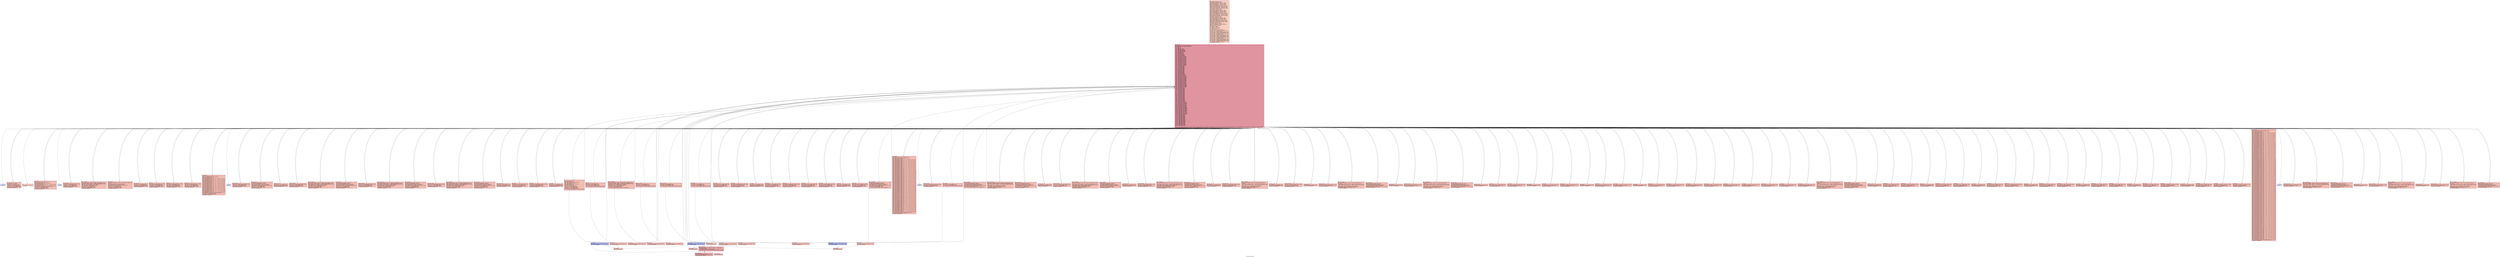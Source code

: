 digraph "CFG for 'fibonacci' function" {
	label="CFG for 'fibonacci' function";

	Node0x572b60433a10 [shape=record,color="#3d50c3ff", style=filled, fillcolor="#f2907270" fontname="Courier",label="{1:\l|  %dummy.var350 = alloca i32, align 4\l  %cff.state253 = alloca i32, align 4\l  %fake.counter.phialloca246 = alloca i32, align 4\l  %fake.counter204.phialloca = alloca i32, align 4\l  %fake.counter211.phialloca = alloca i32, align 4\l  %fake.counter218.phialloca = alloca i32, align 4\l  %fake.counter225.phialloca = alloca i32, align 4\l  %fake.counter.reload247.alloca = alloca i32, align 4\l  %fake.counter204.reload.alloca = alloca i32, align 4\l  %fake.counter211.reload.alloca = alloca i32, align 4\l  %fake.counter218.reload.alloca = alloca i32, align 4\l  %fake.counter225.reload.alloca = alloca i32, align 4\l  %dummy.var193 = alloca i32, align 4\l  %cff.state140 = alloca i32, align 4\l  %fake.counter.phialloca133 = alloca i32, align 4\l  %fake.counter87.phialloca = alloca i32, align 4\l  %fake.counter94.phialloca = alloca i32, align 4\l  %fake.counter101.phialloca = alloca i32, align 4\l  %fake.counter108.phialloca = alloca i32, align 4\l  %fake.counter.reload134.alloca = alloca i32, align 4\l  %fake.counter87.reload.alloca = alloca i32, align 4\l  %fake.counter94.reload.alloca = alloca i32, align 4\l  %fake.counter101.reload.alloca = alloca i32, align 4\l  %fake.counter108.reload.alloca = alloca i32, align 4\l  %dummy.var76 = alloca i32, align 4\l  %cff.state55 = alloca i32, align 4\l  %fake.counter.phialloca49 = alloca i32, align 4\l  %fake.counter19.phialloca = alloca i32, align 4\l  %fake.counter26.phialloca = alloca i32, align 4\l  %fake.counter33.phialloca = alloca i32, align 4\l  %fake.counter.reload50.alloca = alloca i32, align 4\l  %fake.counter19.reload.alloca = alloca i32, align 4\l  %fake.counter26.reload.alloca = alloca i32, align 4\l  %fake.counter33.reload.alloca = alloca i32, align 4\l  %dummy.var8 = alloca i32, align 4\l  %cff.state2 = alloca i32, align 4\l  %fake.counter.phialloca = alloca i32, align 4\l  %fake.counter.reload.alloca = alloca i32, align 4\l  %dummy.var = alloca i32, align 4\l  %cff.state = alloca i32, align 4\l  %2 = alloca i32, align 4\l  %3 = alloca i32, align 4\l  store i32 %0, ptr %3, align 4\l  %4 = load i32, ptr %3, align 4\l  %5 = icmp sle i32 %4, 1\l  %cff.init = select i1 %5, i32 1, i32 2\l  store i32 %cff.init, ptr %cff.state, align 4\l  store i32 undef, ptr %fake.counter.phialloca, align 4\l  store i32 4, ptr %cff.state2, align 4\l  store i32 undef, ptr %fake.counter.phialloca49, align 4\l  store i32 undef, ptr %fake.counter19.phialloca, align 4\l  store i32 undef, ptr %fake.counter26.phialloca, align 4\l  store i32 undef, ptr %fake.counter33.phialloca, align 4\l  store i32 14, ptr %cff.state55, align 4\l  store i32 undef, ptr %fake.counter.phialloca133, align 4\l  store i32 undef, ptr %fake.counter87.phialloca, align 4\l  store i32 undef, ptr %fake.counter94.phialloca, align 4\l  store i32 undef, ptr %fake.counter101.phialloca, align 4\l  store i32 undef, ptr %fake.counter108.phialloca, align 4\l  store i32 45, ptr %cff.state140, align 4\l  store i32 undef, ptr %fake.counter.phialloca246, align 4\l  store i32 undef, ptr %fake.counter204.phialloca, align 4\l  store i32 undef, ptr %fake.counter211.phialloca, align 4\l  store i32 undef, ptr %fake.counter218.phialloca, align 4\l  store i32 undef, ptr %fake.counter225.phialloca, align 4\l  store i32 89, ptr %cff.state253, align 4\l  br label %cff.dispatch254\l}"];
	Node0x572b60433a10 -> Node0x572b604e6220;
	Node0x572b60433c90 [shape=record,color="#3d50c3ff", style=filled, fillcolor="#e1675170" fontname="Courier",label="{6:\l|  %7 = load i32, ptr %3, align 4\l  store i32 %7, ptr %2, align 4\l  store i32 3, ptr %cff.state, align 4\l  store i32 4, ptr %cff.state2, align 4\l  store i32 14, ptr %cff.state55, align 4\l  store i32 45, ptr %cff.state140, align 4\l  store i32 89, ptr %cff.state253, align 4\l  br label %cff.dispatch254\l}"];
	Node0x572b60433c90 -> Node0x572b604e6220;
	Node0x572b60433cf0 [shape=record,color="#3d50c3ff", style=filled, fillcolor="#e1675170" fontname="Courier",label="{8:\l|  %9 = load i32, ptr %3, align 4\l  %10 = sub nsw i32 %9, 1\l  %11 = call i32 @fibonacci(i32 noundef %10)\l  %12 = load i32, ptr %3, align 4\l  %13 = sub nsw i32 %12, 2\l  %14 = call i32 @fibonacci(i32 noundef %13)\l  %15 = add nsw i32 %11, %14\l  store i32 %15, ptr %2, align 4\l  store i32 3, ptr %cff.state, align 4\l  store i32 4, ptr %cff.state2, align 4\l  store i32 14, ptr %cff.state55, align 4\l  store i32 45, ptr %cff.state140, align 4\l  store i32 89, ptr %cff.state253, align 4\l  br i1 false, label %fake.block366, label %cff.dispatch254\l|{<s0>T|<s1>F}}"];
	Node0x572b60433cf0:s0 -> Node0x572b60552de0;
	Node0x572b60433cf0:s1 -> Node0x572b604e6220;
	Node0x572b60433f20 [shape=record,color="#3d50c3ff", style=filled, fillcolor="#f2907270" fontname="Courier",label="{16:\l|  %17 = load i32, ptr %2, align 4\l  ret i32 %17\l}"];
	Node0x572b60446e10 [shape=record,color="#3d50c3ff", style=filled, fillcolor="#e1675170" fontname="Courier",label="{cff.dispatch:\l|  %cff.cur = load i32, ptr %cff.state, align 4\l  %18 = icmp eq i32 %cff.cur, 1\l  %cff.case.select = select i1 %18, i32 1, i32 5\l  %19 = icmp eq i32 %cff.cur, 2\l  %cff.case.select6 = select i1 %19, i32 2, i32 %cff.case.select\l  %20 = icmp eq i32 %cff.cur, 3\l  %cff.case.select7 = select i1 %20, i32 3, i32 %cff.case.select6\l  store i32 %cff.case.select7, ptr %cff.state2, align 4\l  store i32 14, ptr %cff.state55, align 4\l  store i32 45, ptr %cff.state140, align 4\l  store i32 89, ptr %cff.state253, align 4\l  br label %cff.dispatch254\l}"];
	Node0x572b60446e10 -> Node0x572b604e6220;
	Node0x572b60446ea0 [shape=record,color="#3d50c3ff", style=filled, fillcolor="#c7d7f070" fontname="Courier",label="{cff.default:\l|  unreachable\l}"];
	Node0x572b6044bc90 [shape=record,color="#3d50c3ff", style=filled, fillcolor="#e1675170" fontname="Courier",label="{fake.loop.entry:\l|  store i32 0, ptr %fake.counter.phialloca, align 4\l  store i32 7, ptr %cff.state2, align 4\l  store i32 14, ptr %cff.state55, align 4\l  store i32 45, ptr %cff.state140, align 4\l  store i32 89, ptr %cff.state253, align 4\l  br label %cff.dispatch254\l}"];
	Node0x572b6044bc90 -> Node0x572b604e6220;
	Node0x572b6044bd20 [shape=record,color="#3d50c3ff", style=filled, fillcolor="#e1675170" fontname="Courier",label="{fake.loop.header:\l|  %fake.counter.reload1 = load i32, ptr %fake.counter.phialloca, align 4\l  %fake.counter.reload = load i32, ptr %fake.counter.phialloca, align 4\l  store i32 %fake.counter.reload, ptr %fake.counter.reload.alloca, align 4\l  %fake.cond = icmp slt i32 %fake.counter.reload1, 10\l  %cff.next = select i1 %fake.cond, i32 8, i32 9\l  store i32 %cff.next, ptr %cff.state2, align 4\l  store i32 14, ptr %cff.state55, align 4\l  store i32 45, ptr %cff.state140, align 4\l  store i32 89, ptr %cff.state253, align 4\l  br label %cff.dispatch254\l}"];
	Node0x572b6044bd20 -> Node0x572b604e6220;
	Node0x572b6044bdb0 [shape=record,color="#3d50c3ff", style=filled, fillcolor="#e1675170" fontname="Courier",label="{fake.loop.body:\l|  %fake.counter.reload.reload = load i32, ptr %fake.counter.reload.alloca,\l... align 4\l  %fake.inc = add i32 %fake.counter.reload.reload, 1\l  store volatile i32 14977, ptr %dummy.var, align 4\l  store i32 %fake.inc, ptr %fake.counter.phialloca, align 4\l  store i32 7, ptr %cff.state2, align 4\l  store i32 14, ptr %cff.state55, align 4\l  store i32 45, ptr %cff.state140, align 4\l  store i32 89, ptr %cff.state253, align 4\l  br label %cff.dispatch254\l}"];
	Node0x572b6044bdb0 -> Node0x572b604e6220;
	Node0x572b6044be40 [shape=record,color="#3d50c3ff", style=filled, fillcolor="#e1675170" fontname="Courier",label="{fake.loop.exit:\l|  store i32 4, ptr %cff.state2, align 4\l  store i32 14, ptr %cff.state55, align 4\l  store i32 45, ptr %cff.state140, align 4\l  store i32 89, ptr %cff.state253, align 4\l  br label %cff.dispatch254\l}"];
	Node0x572b6044be40 -> Node0x572b604e6220;
	Node0x572b60434480 [shape=record,color="#3d50c3ff", style=filled, fillcolor="#e1675170" fontname="Courier",label="{fake.then:\l|  store volatile i32 57, ptr %dummy.var, align 4\l  store i32 12, ptr %cff.state2, align 4\l  store i32 14, ptr %cff.state55, align 4\l  store i32 45, ptr %cff.state140, align 4\l  store i32 89, ptr %cff.state253, align 4\l  br label %cff.dispatch254\l}"];
	Node0x572b60434480 -> Node0x572b604e6220;
	Node0x572b60434510 [shape=record,color="#3d50c3ff", style=filled, fillcolor="#e1675170" fontname="Courier",label="{fake.else:\l|  store volatile i32 17280, ptr %dummy.var, align 4\l  store i32 12, ptr %cff.state2, align 4\l  store i32 14, ptr %cff.state55, align 4\l  store i32 45, ptr %cff.state140, align 4\l  store i32 89, ptr %cff.state253, align 4\l  br label %cff.dispatch254\l}"];
	Node0x572b60434510 -> Node0x572b604e6220;
	Node0x572b604345a0 [shape=record,color="#3d50c3ff", style=filled, fillcolor="#e1675170" fontname="Courier",label="{fake.merge:\l|  store i32 4, ptr %cff.state2, align 4\l  store i32 14, ptr %cff.state55, align 4\l  store i32 45, ptr %cff.state140, align 4\l  store i32 89, ptr %cff.state253, align 4\l  br i1 false, label %fake.then360, label %cff.dispatch254\l|{<s0>T|<s1>F}}"];
	Node0x572b604345a0:s0 -> Node0x572b605524e0;
	Node0x572b604345a0:s1 -> Node0x572b604e6220;
	Node0x572b604479c0 [shape=record,color="#3d50c3ff", style=filled, fillcolor="#e1675170" fontname="Courier",label="{fake.block:\l|  store volatile i32 1166, ptr %dummy.var, align 4\l  store i32 4, ptr %cff.state2, align 4\l  store i32 14, ptr %cff.state55, align 4\l  store i32 45, ptr %cff.state140, align 4\l  store i32 89, ptr %cff.state253, align 4\l  br label %cff.dispatch254\l}"];
	Node0x572b604479c0 -> Node0x572b604e6220;
	Node0x572b6044bf80 [shape=record,color="#3d50c3ff", style=filled, fillcolor="#e1675170" fontname="Courier",label="{cff.dispatch3:\l|  %cff.cur5 = load i32, ptr %cff.state2, align 4\l  %21 = icmp eq i32 %cff.cur5, 1\l  %cff.case.select59 = select i1 %21, i32 1, i32 15\l  %22 = icmp eq i32 %cff.cur5, 2\l  %cff.case.select60 = select i1 %22, i32 2, i32 %cff.case.select59\l  %23 = icmp eq i32 %cff.cur5, 3\l  %cff.case.select61 = select i1 %23, i32 3, i32 %cff.case.select60\l  %24 = icmp eq i32 %cff.cur5, 4\l  %cff.case.select62 = select i1 %24, i32 4, i32 %cff.case.select61\l  %25 = icmp eq i32 %cff.cur5, 5\l  %cff.case.select63 = select i1 %25, i32 5, i32 %cff.case.select62\l  %26 = icmp eq i32 %cff.cur5, 6\l  %cff.case.select64 = select i1 %26, i32 6, i32 %cff.case.select63\l  %27 = icmp eq i32 %cff.cur5, 7\l  %cff.case.select65 = select i1 %27, i32 7, i32 %cff.case.select64\l  %28 = icmp eq i32 %cff.cur5, 8\l  %cff.case.select66 = select i1 %28, i32 8, i32 %cff.case.select65\l  %29 = icmp eq i32 %cff.cur5, 9\l  %cff.case.select67 = select i1 %29, i32 9, i32 %cff.case.select66\l  %30 = icmp eq i32 %cff.cur5, 10\l  %cff.case.select68 = select i1 %30, i32 10, i32 %cff.case.select67\l  %31 = icmp eq i32 %cff.cur5, 11\l  %cff.case.select69 = select i1 %31, i32 11, i32 %cff.case.select68\l  %32 = icmp eq i32 %cff.cur5, 12\l  %cff.case.select70 = select i1 %32, i32 12, i32 %cff.case.select69\l  %33 = icmp eq i32 %cff.cur5, 13\l  %cff.case.select71 = select i1 %33, i32 13, i32 %cff.case.select70\l  store i32 %cff.case.select71, ptr %cff.state55, align 4\l  store i32 45, ptr %cff.state140, align 4\l  store i32 89, ptr %cff.state253, align 4\l  br label %cff.dispatch254\l}"];
	Node0x572b6044bf80 -> Node0x572b604e6220;
	Node0x572b6044bfe0 [shape=record,color="#3d50c3ff", style=filled, fillcolor="#c7d7f070" fontname="Courier",label="{cff.default4:\l|  unreachable\l}"];
	Node0x572b60461fb0 [shape=record,color="#3d50c3ff", style=filled, fillcolor="#e1675170" fontname="Courier",label="{fake.loop.entry9:\l|  store i32 0, ptr %fake.counter.phialloca49, align 4\l  store i32 17, ptr %cff.state55, align 4\l  store i32 45, ptr %cff.state140, align 4\l  store i32 89, ptr %cff.state253, align 4\l  br label %cff.dispatch254\l}"];
	Node0x572b60461fb0 -> Node0x572b604e6220;
	Node0x572b60462010 [shape=record,color="#3d50c3ff", style=filled, fillcolor="#e1675170" fontname="Courier",label="{fake.loop.header10:\l|  %fake.counter.reload51 = load i32, ptr %fake.counter.phialloca49, align 4\l  %fake.counter.reload50 = load i32, ptr %fake.counter.phialloca49, align 4\l  store i32 %fake.counter.reload50, ptr %fake.counter.reload50.alloca, align 4\l  %fake.cond13 = icmp slt i32 %fake.counter.reload51, 10\l  %cff.next72 = select i1 %fake.cond13, i32 18, i32 19\l  store i32 %cff.next72, ptr %cff.state55, align 4\l  store i32 45, ptr %cff.state140, align 4\l  store i32 89, ptr %cff.state253, align 4\l  br i1 false, label %fake.block370, label %cff.dispatch254\l|{<s0>T|<s1>F}}"];
	Node0x572b60462010:s0 -> Node0x572b60553950;
	Node0x572b60462010:s1 -> Node0x572b604e6220;
	Node0x572b604620a0 [shape=record,color="#3d50c3ff", style=filled, fillcolor="#e1675170" fontname="Courier",label="{fake.loop.body11:\l|  %fake.counter.reload50.reload = load i32, ptr\l... %fake.counter.reload50.alloca, align 4\l  %fake.inc14 = add i32 %fake.counter.reload50.reload, 1\l  store volatile i32 725998, ptr %dummy.var8, align 4\l  store i32 %fake.inc14, ptr %fake.counter.phialloca49, align 4\l  store i32 17, ptr %cff.state55, align 4\l  store i32 45, ptr %cff.state140, align 4\l  store i32 89, ptr %cff.state253, align 4\l  br label %cff.dispatch254\l}"];
	Node0x572b604620a0 -> Node0x572b604e6220;
	Node0x572b60462130 [shape=record,color="#3d50c3ff", style=filled, fillcolor="#e1675170" fontname="Courier",label="{fake.loop.exit12:\l|  store i32 14, ptr %cff.state55, align 4\l  store i32 45, ptr %cff.state140, align 4\l  store i32 89, ptr %cff.state253, align 4\l  br label %cff.dispatch254\l}"];
	Node0x572b60462130 -> Node0x572b604e6220;
	Node0x572b60462890 [shape=record,color="#3d50c3ff", style=filled, fillcolor="#e1675170" fontname="Courier",label="{fake.loop.entry15:\l|  store i32 0, ptr %fake.counter19.phialloca, align 4\l  store i32 21, ptr %cff.state55, align 4\l  store i32 45, ptr %cff.state140, align 4\l  store i32 89, ptr %cff.state253, align 4\l  br label %cff.dispatch254\l}"];
	Node0x572b60462890 -> Node0x572b604e6220;
	Node0x572b60462920 [shape=record,color="#3d50c3ff", style=filled, fillcolor="#e1675170" fontname="Courier",label="{fake.loop.header16:\l|  %fake.counter19.reload52 = load i32, ptr %fake.counter19.phialloca, align 4\l  %fake.counter19.reload = load i32, ptr %fake.counter19.phialloca, align 4\l  store i32 %fake.counter19.reload, ptr %fake.counter19.reload.alloca, align 4\l  %fake.cond20 = icmp slt i32 %fake.counter19.reload52, 10\l  %cff.next73 = select i1 %fake.cond20, i32 22, i32 23\l  store i32 %cff.next73, ptr %cff.state55, align 4\l  store i32 45, ptr %cff.state140, align 4\l  store i32 89, ptr %cff.state253, align 4\l  br label %cff.dispatch254\l}"];
	Node0x572b60462920 -> Node0x572b604e6220;
	Node0x572b604629b0 [shape=record,color="#3d50c3ff", style=filled, fillcolor="#e1675170" fontname="Courier",label="{fake.loop.body17:\l|  %fake.counter19.reload.reload = load i32, ptr\l... %fake.counter19.reload.alloca, align 4\l  %fake.inc21 = add i32 %fake.counter19.reload.reload, 1\l  store volatile i32 13419, ptr %dummy.var8, align 4\l  store i32 %fake.inc21, ptr %fake.counter19.phialloca, align 4\l  store i32 21, ptr %cff.state55, align 4\l  store i32 45, ptr %cff.state140, align 4\l  store i32 89, ptr %cff.state253, align 4\l  br label %cff.dispatch254\l}"];
	Node0x572b604629b0 -> Node0x572b604e6220;
	Node0x572b60462a40 [shape=record,color="#3d50c3ff", style=filled, fillcolor="#e1675170" fontname="Courier",label="{fake.loop.exit18:\l|  store i32 14, ptr %cff.state55, align 4\l  store i32 45, ptr %cff.state140, align 4\l  store i32 89, ptr %cff.state253, align 4\l  br i1 false, label %fake.block368, label %cff.dispatch254\l|{<s0>T|<s1>F}}"];
	Node0x572b60462a40:s0 -> Node0x572b60553380;
	Node0x572b60462a40:s1 -> Node0x572b604e6220;
	Node0x572b604631d0 [shape=record,color="#3d50c3ff", style=filled, fillcolor="#e1675170" fontname="Courier",label="{fake.loop.entry22:\l|  store i32 0, ptr %fake.counter26.phialloca, align 4\l  store i32 25, ptr %cff.state55, align 4\l  store i32 45, ptr %cff.state140, align 4\l  store i32 89, ptr %cff.state253, align 4\l  br label %cff.dispatch254\l}"];
	Node0x572b604631d0 -> Node0x572b604e6220;
	Node0x572b60463260 [shape=record,color="#3d50c3ff", style=filled, fillcolor="#e1675170" fontname="Courier",label="{fake.loop.header23:\l|  %fake.counter26.reload53 = load i32, ptr %fake.counter26.phialloca, align 4\l  %fake.counter26.reload = load i32, ptr %fake.counter26.phialloca, align 4\l  store i32 %fake.counter26.reload, ptr %fake.counter26.reload.alloca, align 4\l  %fake.cond27 = icmp slt i32 %fake.counter26.reload53, 10\l  %cff.next74 = select i1 %fake.cond27, i32 26, i32 27\l  store i32 %cff.next74, ptr %cff.state55, align 4\l  store i32 45, ptr %cff.state140, align 4\l  store i32 89, ptr %cff.state253, align 4\l  br label %cff.dispatch254\l}"];
	Node0x572b60463260 -> Node0x572b604e6220;
	Node0x572b604632f0 [shape=record,color="#3d50c3ff", style=filled, fillcolor="#e1675170" fontname="Courier",label="{fake.loop.body24:\l|  %fake.counter26.reload.reload = load i32, ptr\l... %fake.counter26.reload.alloca, align 4\l  %fake.inc28 = add i32 %fake.counter26.reload.reload, 1\l  store volatile i32 20, ptr %dummy.var8, align 4\l  store i32 %fake.inc28, ptr %fake.counter26.phialloca, align 4\l  store i32 25, ptr %cff.state55, align 4\l  store i32 45, ptr %cff.state140, align 4\l  store i32 89, ptr %cff.state253, align 4\l  br label %cff.dispatch254\l}"];
	Node0x572b604632f0 -> Node0x572b604e6220;
	Node0x572b60463380 [shape=record,color="#3d50c3ff", style=filled, fillcolor="#e1675170" fontname="Courier",label="{fake.loop.exit25:\l|  store i32 14, ptr %cff.state55, align 4\l  store i32 45, ptr %cff.state140, align 4\l  store i32 89, ptr %cff.state253, align 4\l  br i1 false, label %fake.loop.entry351, label %cff.dispatch254\l|{<s0>T|<s1>F}}"];
	Node0x572b60463380:s0 -> Node0x572b60551960;
	Node0x572b60463380:s1 -> Node0x572b604e6220;
	Node0x572b60463f80 [shape=record,color="#3d50c3ff", style=filled, fillcolor="#e1675170" fontname="Courier",label="{fake.loop.entry29:\l|  store i32 0, ptr %fake.counter33.phialloca, align 4\l  store i32 29, ptr %cff.state55, align 4\l  store i32 45, ptr %cff.state140, align 4\l  store i32 89, ptr %cff.state253, align 4\l  br label %cff.dispatch254\l}"];
	Node0x572b60463f80 -> Node0x572b604e6220;
	Node0x572b60464010 [shape=record,color="#3d50c3ff", style=filled, fillcolor="#e1675170" fontname="Courier",label="{fake.loop.header30:\l|  %fake.counter33.reload54 = load i32, ptr %fake.counter33.phialloca, align 4\l  %fake.counter33.reload = load i32, ptr %fake.counter33.phialloca, align 4\l  store i32 %fake.counter33.reload, ptr %fake.counter33.reload.alloca, align 4\l  %fake.cond34 = icmp slt i32 %fake.counter33.reload54, 10\l  %cff.next75 = select i1 %fake.cond34, i32 30, i32 31\l  store i32 %cff.next75, ptr %cff.state55, align 4\l  store i32 45, ptr %cff.state140, align 4\l  store i32 89, ptr %cff.state253, align 4\l  br label %cff.dispatch254\l}"];
	Node0x572b60464010 -> Node0x572b604e6220;
	Node0x572b604640a0 [shape=record,color="#3d50c3ff", style=filled, fillcolor="#e1675170" fontname="Courier",label="{fake.loop.body31:\l|  %fake.counter33.reload.reload = load i32, ptr\l... %fake.counter33.reload.alloca, align 4\l  %fake.inc35 = add i32 %fake.counter33.reload.reload, 1\l  store volatile i32 20, ptr %dummy.var8, align 4\l  store i32 %fake.inc35, ptr %fake.counter33.phialloca, align 4\l  store i32 29, ptr %cff.state55, align 4\l  store i32 45, ptr %cff.state140, align 4\l  store i32 89, ptr %cff.state253, align 4\l  br label %cff.dispatch254\l}"];
	Node0x572b604640a0 -> Node0x572b604e6220;
	Node0x572b60464130 [shape=record,color="#3d50c3ff", style=filled, fillcolor="#e1675170" fontname="Courier",label="{fake.loop.exit32:\l|  store i32 14, ptr %cff.state55, align 4\l  store i32 45, ptr %cff.state140, align 4\l  store i32 89, ptr %cff.state253, align 4\l  br label %cff.dispatch254\l}"];
	Node0x572b60464130 -> Node0x572b604e6220;
	Node0x572b60464710 [shape=record,color="#3d50c3ff", style=filled, fillcolor="#e1675170" fontname="Courier",label="{fake.then36:\l|  store volatile i32 87, ptr %dummy.var8, align 4\l  store i32 34, ptr %cff.state55, align 4\l  store i32 45, ptr %cff.state140, align 4\l  store i32 89, ptr %cff.state253, align 4\l  br label %cff.dispatch254\l}"];
	Node0x572b60464710 -> Node0x572b604e6220;
	Node0x572b604647a0 [shape=record,color="#3d50c3ff", style=filled, fillcolor="#e1675170" fontname="Courier",label="{fake.else37:\l|  store volatile i32 87091200, ptr %dummy.var8, align 4\l  store i32 34, ptr %cff.state55, align 4\l  store i32 45, ptr %cff.state140, align 4\l  store i32 89, ptr %cff.state253, align 4\l  br label %cff.dispatch254\l}"];
	Node0x572b604647a0 -> Node0x572b604e6220;
	Node0x572b60464830 [shape=record,color="#3d50c3ff", style=filled, fillcolor="#e1675170" fontname="Courier",label="{fake.merge38:\l|  store i32 14, ptr %cff.state55, align 4\l  store i32 45, ptr %cff.state140, align 4\l  store i32 89, ptr %cff.state253, align 4\l  br label %cff.dispatch254\l}"];
	Node0x572b60464830 -> Node0x572b604e6220;
	Node0x572b60464c50 [shape=record,color="#3d50c3ff", style=filled, fillcolor="#e1675170" fontname="Courier",label="{fake.then39:\l|  store volatile i32 70, ptr %dummy.var8, align 4\l  store i32 37, ptr %cff.state55, align 4\l  store i32 45, ptr %cff.state140, align 4\l  store i32 89, ptr %cff.state253, align 4\l  br label %cff.dispatch254\l}"];
	Node0x572b60464c50 -> Node0x572b604e6220;
	Node0x572b60464ce0 [shape=record,color="#3d50c3ff", style=filled, fillcolor="#e1675170" fontname="Courier",label="{fake.else40:\l|  store volatile i32 967680, ptr %dummy.var8, align 4\l  store i32 37, ptr %cff.state55, align 4\l  store i32 45, ptr %cff.state140, align 4\l  store i32 89, ptr %cff.state253, align 4\l  br label %cff.dispatch254\l}"];
	Node0x572b60464ce0 -> Node0x572b604e6220;
	Node0x572b60464d70 [shape=record,color="#3d50c3ff", style=filled, fillcolor="#e1675170" fontname="Courier",label="{fake.merge41:\l|  store i32 14, ptr %cff.state55, align 4\l  store i32 45, ptr %cff.state140, align 4\l  store i32 89, ptr %cff.state253, align 4\l  br label %cff.dispatch254\l}"];
	Node0x572b60464d70 -> Node0x572b604e6220;
	Node0x572b604650d0 [shape=record,color="#3d50c3ff", style=filled, fillcolor="#e1675170" fontname="Courier",label="{fake.then42:\l|  store volatile i32 70, ptr %dummy.var8, align 4\l  store i32 40, ptr %cff.state55, align 4\l  store i32 45, ptr %cff.state140, align 4\l  store i32 89, ptr %cff.state253, align 4\l  br label %cff.dispatch254\l}"];
	Node0x572b604650d0 -> Node0x572b604e6220;
	Node0x572b60465160 [shape=record,color="#3d50c3ff", style=filled, fillcolor="#e1675170" fontname="Courier",label="{fake.else43:\l|  store volatile i32 967680, ptr %dummy.var8, align 4\l  store i32 40, ptr %cff.state55, align 4\l  store i32 45, ptr %cff.state140, align 4\l  store i32 89, ptr %cff.state253, align 4\l  br label %cff.dispatch254\l}"];
	Node0x572b60465160 -> Node0x572b604e6220;
	Node0x572b604651f0 [shape=record,color="#3d50c3ff", style=filled, fillcolor="#e1675170" fontname="Courier",label="{fake.merge44:\l|  store i32 14, ptr %cff.state55, align 4\l  store i32 45, ptr %cff.state140, align 4\l  store i32 89, ptr %cff.state253, align 4\l  br i1 false, label %fake.then363, label %cff.dispatch254\l|{<s0>T|<s1>F}}"];
	Node0x572b604651f0:s0 -> Node0x572b60552960;
	Node0x572b604651f0:s1 -> Node0x572b604e6220;
	Node0x572b60465550 [shape=record,color="#3d50c3ff", style=filled, fillcolor="#e1675170" fontname="Courier",label="{fake.then45:\l|  store volatile i32 45, ptr %dummy.var8, align 4\l  store i32 43, ptr %cff.state55, align 4\l  store i32 45, ptr %cff.state140, align 4\l  store i32 89, ptr %cff.state253, align 4\l  br label %cff.dispatch254\l}"];
	Node0x572b60465550 -> Node0x572b604e6220;
	Node0x572b604655e0 [shape=record,color="#3d50c3ff", style=filled, fillcolor="#e1675170" fontname="Courier",label="{fake.else46:\l|  store volatile i32 144, ptr %dummy.var8, align 4\l  store i32 43, ptr %cff.state55, align 4\l  store i32 45, ptr %cff.state140, align 4\l  store i32 89, ptr %cff.state253, align 4\l  br label %cff.dispatch254\l}"];
	Node0x572b604655e0 -> Node0x572b604e6220;
	Node0x572b60465670 [shape=record,color="#3d50c3ff", style=filled, fillcolor="#e1675170" fontname="Courier",label="{fake.merge47:\l|  store i32 14, ptr %cff.state55, align 4\l  store i32 45, ptr %cff.state140, align 4\l  store i32 89, ptr %cff.state253, align 4\l  br label %cff.dispatch254\l}"];
	Node0x572b60465670 -> Node0x572b604e6220;
	Node0x572b604659d0 [shape=record,color="#3d50c3ff", style=filled, fillcolor="#e1675170" fontname="Courier",label="{fake.block48:\l|  store volatile i32 2, ptr %dummy.var8, align 4\l  store i32 14, ptr %cff.state55, align 4\l  store i32 45, ptr %cff.state140, align 4\l  store i32 89, ptr %cff.state253, align 4\l  br label %cff.dispatch254\l}"];
	Node0x572b604659d0 -> Node0x572b604e6220;
	Node0x572b60463520 [shape=record,color="#3d50c3ff", style=filled, fillcolor="#e1675170" fontname="Courier",label="{cff.dispatch56:\l|  %cff.cur58 = load i32, ptr %cff.state55, align 4\l  %34 = icmp eq i32 %cff.cur58, 1\l  %cff.case.select144 = select i1 %34, i32 1, i32 46\l  %35 = icmp eq i32 %cff.cur58, 2\l  %cff.case.select145 = select i1 %35, i32 2, i32 %cff.case.select144\l  %36 = icmp eq i32 %cff.cur58, 3\l  %cff.case.select146 = select i1 %36, i32 3, i32 %cff.case.select145\l  %37 = icmp eq i32 %cff.cur58, 4\l  %cff.case.select147 = select i1 %37, i32 4, i32 %cff.case.select146\l  %38 = icmp eq i32 %cff.cur58, 5\l  %cff.case.select148 = select i1 %38, i32 5, i32 %cff.case.select147\l  %39 = icmp eq i32 %cff.cur58, 6\l  %cff.case.select149 = select i1 %39, i32 6, i32 %cff.case.select148\l  %40 = icmp eq i32 %cff.cur58, 7\l  %cff.case.select150 = select i1 %40, i32 7, i32 %cff.case.select149\l  %41 = icmp eq i32 %cff.cur58, 8\l  %cff.case.select151 = select i1 %41, i32 8, i32 %cff.case.select150\l  %42 = icmp eq i32 %cff.cur58, 9\l  %cff.case.select152 = select i1 %42, i32 9, i32 %cff.case.select151\l  %43 = icmp eq i32 %cff.cur58, 10\l  %cff.case.select153 = select i1 %43, i32 10, i32 %cff.case.select152\l  %44 = icmp eq i32 %cff.cur58, 11\l  %cff.case.select154 = select i1 %44, i32 11, i32 %cff.case.select153\l  %45 = icmp eq i32 %cff.cur58, 12\l  %cff.case.select155 = select i1 %45, i32 12, i32 %cff.case.select154\l  %46 = icmp eq i32 %cff.cur58, 13\l  %cff.case.select156 = select i1 %46, i32 13, i32 %cff.case.select155\l  %47 = icmp eq i32 %cff.cur58, 14\l  %cff.case.select157 = select i1 %47, i32 14, i32 %cff.case.select156\l  %48 = icmp eq i32 %cff.cur58, 15\l  %cff.case.select158 = select i1 %48, i32 15, i32 %cff.case.select157\l  %49 = icmp eq i32 %cff.cur58, 16\l  %cff.case.select159 = select i1 %49, i32 16, i32 %cff.case.select158\l  %50 = icmp eq i32 %cff.cur58, 17\l  %cff.case.select160 = select i1 %50, i32 17, i32 %cff.case.select159\l  %51 = icmp eq i32 %cff.cur58, 18\l  %cff.case.select161 = select i1 %51, i32 18, i32 %cff.case.select160\l  %52 = icmp eq i32 %cff.cur58, 19\l  %cff.case.select162 = select i1 %52, i32 19, i32 %cff.case.select161\l  %53 = icmp eq i32 %cff.cur58, 20\l  %cff.case.select163 = select i1 %53, i32 20, i32 %cff.case.select162\l  %54 = icmp eq i32 %cff.cur58, 21\l  %cff.case.select164 = select i1 %54, i32 21, i32 %cff.case.select163\l  %55 = icmp eq i32 %cff.cur58, 22\l  %cff.case.select165 = select i1 %55, i32 22, i32 %cff.case.select164\l  %56 = icmp eq i32 %cff.cur58, 23\l  %cff.case.select166 = select i1 %56, i32 23, i32 %cff.case.select165\l  %57 = icmp eq i32 %cff.cur58, 24\l  %cff.case.select167 = select i1 %57, i32 24, i32 %cff.case.select166\l  %58 = icmp eq i32 %cff.cur58, 25\l  %cff.case.select168 = select i1 %58, i32 25, i32 %cff.case.select167\l  %59 = icmp eq i32 %cff.cur58, 26\l  %cff.case.select169 = select i1 %59, i32 26, i32 %cff.case.select168\l  %60 = icmp eq i32 %cff.cur58, 27\l  %cff.case.select170 = select i1 %60, i32 27, i32 %cff.case.select169\l  %61 = icmp eq i32 %cff.cur58, 28\l  %cff.case.select171 = select i1 %61, i32 28, i32 %cff.case.select170\l  %62 = icmp eq i32 %cff.cur58, 29\l  %cff.case.select172 = select i1 %62, i32 29, i32 %cff.case.select171\l  %63 = icmp eq i32 %cff.cur58, 30\l  %cff.case.select173 = select i1 %63, i32 30, i32 %cff.case.select172\l  %64 = icmp eq i32 %cff.cur58, 31\l  %cff.case.select174 = select i1 %64, i32 31, i32 %cff.case.select173\l  %65 = icmp eq i32 %cff.cur58, 32\l  %cff.case.select175 = select i1 %65, i32 32, i32 %cff.case.select174\l  %66 = icmp eq i32 %cff.cur58, 33\l  %cff.case.select176 = select i1 %66, i32 33, i32 %cff.case.select175\l  %67 = icmp eq i32 %cff.cur58, 34\l  %cff.case.select177 = select i1 %67, i32 34, i32 %cff.case.select176\l  %68 = icmp eq i32 %cff.cur58, 35\l  %cff.case.select178 = select i1 %68, i32 35, i32 %cff.case.select177\l  %69 = icmp eq i32 %cff.cur58, 36\l  %cff.case.select179 = select i1 %69, i32 36, i32 %cff.case.select178\l  %70 = icmp eq i32 %cff.cur58, 37\l  %cff.case.select180 = select i1 %70, i32 37, i32 %cff.case.select179\l  %71 = icmp eq i32 %cff.cur58, 38\l  %cff.case.select181 = select i1 %71, i32 38, i32 %cff.case.select180\l  %72 = icmp eq i32 %cff.cur58, 39\l  %cff.case.select182 = select i1 %72, i32 39, i32 %cff.case.select181\l  %73 = icmp eq i32 %cff.cur58, 40\l  %cff.case.select183 = select i1 %73, i32 40, i32 %cff.case.select182\l  %74 = icmp eq i32 %cff.cur58, 41\l  %cff.case.select184 = select i1 %74, i32 41, i32 %cff.case.select183\l  %75 = icmp eq i32 %cff.cur58, 42\l  %cff.case.select185 = select i1 %75, i32 42, i32 %cff.case.select184\l  %76 = icmp eq i32 %cff.cur58, 43\l  %cff.case.select186 = select i1 %76, i32 43, i32 %cff.case.select185\l  %77 = icmp eq i32 %cff.cur58, 44\l  %cff.case.select187 = select i1 %77, i32 44, i32 %cff.case.select186\l  store i32 %cff.case.select187, ptr %cff.state140, align 4\l  store i32 89, ptr %cff.state253, align 4\l  br label %cff.dispatch254\l}"];
	Node0x572b60463520 -> Node0x572b604e6220;
	Node0x572b60462b80 [shape=record,color="#3d50c3ff", style=filled, fillcolor="#cbd8ee70" fontname="Courier",label="{cff.default57:\l|  unreachable\l}"];
	Node0x572b60494ba0 [shape=record,color="#3d50c3ff", style=filled, fillcolor="#e1675170" fontname="Courier",label="{fake.loop.entry77:\l|  store i32 0, ptr %fake.counter.phialloca133, align 4\l  store i32 48, ptr %cff.state140, align 4\l  store i32 89, ptr %cff.state253, align 4\l  br label %cff.dispatch254\l}"];
	Node0x572b60494ba0 -> Node0x572b604e6220;
	Node0x572b60494c00 [shape=record,color="#3d50c3ff", style=filled, fillcolor="#e1675170" fontname="Courier",label="{fake.loop.header78:\l|  %fake.counter.reload135 = load i32, ptr %fake.counter.phialloca133, align 4\l  %fake.counter.reload134 = load i32, ptr %fake.counter.phialloca133, align 4\l  store i32 %fake.counter.reload134, ptr %fake.counter.reload134.alloca, align\l... 4\l  %fake.cond81 = icmp slt i32 %fake.counter.reload135, 10\l  %cff.next188 = select i1 %fake.cond81, i32 49, i32 50\l  store i32 %cff.next188, ptr %cff.state140, align 4\l  store i32 89, ptr %cff.state253, align 4\l  br label %cff.dispatch254\l}"];
	Node0x572b60494c00 -> Node0x572b604e6220;
	Node0x572b60494c90 [shape=record,color="#3d50c3ff", style=filled, fillcolor="#e1675170" fontname="Courier",label="{fake.loop.body79:\l|  %fake.counter.reload134.reload = load i32, ptr\l... %fake.counter.reload134.alloca, align 4\l  %fake.inc82 = add i32 %fake.counter.reload134.reload, 1\l  store volatile i32 0, ptr %dummy.var76, align 4\l  store i32 %fake.inc82, ptr %fake.counter.phialloca133, align 4\l  store i32 48, ptr %cff.state140, align 4\l  store i32 89, ptr %cff.state253, align 4\l  br label %cff.dispatch254\l}"];
	Node0x572b60494c90 -> Node0x572b604e6220;
	Node0x572b60494d20 [shape=record,color="#3d50c3ff", style=filled, fillcolor="#e1675170" fontname="Courier",label="{fake.loop.exit80:\l|  store i32 45, ptr %cff.state140, align 4\l  store i32 89, ptr %cff.state253, align 4\l  br label %cff.dispatch254\l}"];
	Node0x572b60494d20 -> Node0x572b604e6220;
	Node0x572b60495270 [shape=record,color="#3d50c3ff", style=filled, fillcolor="#e1675170" fontname="Courier",label="{fake.loop.entry83:\l|  store i32 0, ptr %fake.counter87.phialloca, align 4\l  store i32 52, ptr %cff.state140, align 4\l  store i32 89, ptr %cff.state253, align 4\l  br label %cff.dispatch254\l}"];
	Node0x572b60495270 -> Node0x572b604e6220;
	Node0x572b60495300 [shape=record,color="#3d50c3ff", style=filled, fillcolor="#e1675170" fontname="Courier",label="{fake.loop.header84:\l|  %fake.counter87.reload136 = load i32, ptr %fake.counter87.phialloca, align\l... 4\l  %fake.counter87.reload = load i32, ptr %fake.counter87.phialloca, align 4\l  store i32 %fake.counter87.reload, ptr %fake.counter87.reload.alloca, align 4\l  %fake.cond88 = icmp slt i32 %fake.counter87.reload136, 10\l  %cff.next189 = select i1 %fake.cond88, i32 53, i32 54\l  store i32 %cff.next189, ptr %cff.state140, align 4\l  store i32 89, ptr %cff.state253, align 4\l  br label %cff.dispatch254\l}"];
	Node0x572b60495300 -> Node0x572b604e6220;
	Node0x572b60495390 [shape=record,color="#3d50c3ff", style=filled, fillcolor="#e1675170" fontname="Courier",label="{fake.loop.body85:\l|  %fake.counter87.reload.reload = load i32, ptr\l... %fake.counter87.reload.alloca, align 4\l  %fake.inc89 = add i32 %fake.counter87.reload.reload, 1\l  store volatile i32 345623, ptr %dummy.var76, align 4\l  store i32 %fake.inc89, ptr %fake.counter87.phialloca, align 4\l  store i32 52, ptr %cff.state140, align 4\l  store i32 89, ptr %cff.state253, align 4\l  br label %cff.dispatch254\l}"];
	Node0x572b60495390 -> Node0x572b604e6220;
	Node0x572b60495420 [shape=record,color="#3d50c3ff", style=filled, fillcolor="#e1675170" fontname="Courier",label="{fake.loop.exit86:\l|  store i32 45, ptr %cff.state140, align 4\l  store i32 89, ptr %cff.state253, align 4\l  br label %cff.dispatch254\l}"];
	Node0x572b60495420 -> Node0x572b604e6220;
	Node0x572b60495b80 [shape=record,color="#3d50c3ff", style=filled, fillcolor="#e1675170" fontname="Courier",label="{fake.loop.entry90:\l|  store i32 0, ptr %fake.counter94.phialloca, align 4\l  store i32 56, ptr %cff.state140, align 4\l  store i32 89, ptr %cff.state253, align 4\l  br label %cff.dispatch254\l}"];
	Node0x572b60495b80 -> Node0x572b604e6220;
	Node0x572b60495c10 [shape=record,color="#3d50c3ff", style=filled, fillcolor="#e1675170" fontname="Courier",label="{fake.loop.header91:\l|  %fake.counter94.reload137 = load i32, ptr %fake.counter94.phialloca, align\l... 4\l  %fake.counter94.reload = load i32, ptr %fake.counter94.phialloca, align 4\l  store i32 %fake.counter94.reload, ptr %fake.counter94.reload.alloca, align 4\l  %fake.cond95 = icmp slt i32 %fake.counter94.reload137, 10\l  %cff.next190 = select i1 %fake.cond95, i32 57, i32 58\l  store i32 %cff.next190, ptr %cff.state140, align 4\l  store i32 89, ptr %cff.state253, align 4\l  br label %cff.dispatch254\l}"];
	Node0x572b60495c10 -> Node0x572b604e6220;
	Node0x572b60495ca0 [shape=record,color="#3d50c3ff", style=filled, fillcolor="#e1675170" fontname="Courier",label="{fake.loop.body92:\l|  %fake.counter94.reload.reload = load i32, ptr\l... %fake.counter94.reload.alloca, align 4\l  %fake.inc96 = add i32 %fake.counter94.reload.reload, 1\l  store volatile i32 29, ptr %dummy.var76, align 4\l  store i32 %fake.inc96, ptr %fake.counter94.phialloca, align 4\l  store i32 56, ptr %cff.state140, align 4\l  store i32 89, ptr %cff.state253, align 4\l  br label %cff.dispatch254\l}"];
	Node0x572b60495ca0 -> Node0x572b604e6220;
	Node0x572b60495d30 [shape=record,color="#3d50c3ff", style=filled, fillcolor="#e1675170" fontname="Courier",label="{fake.loop.exit93:\l|  store i32 45, ptr %cff.state140, align 4\l  store i32 89, ptr %cff.state253, align 4\l  br label %cff.dispatch254\l}"];
	Node0x572b60495d30 -> Node0x572b604e6220;
	Node0x572b60496310 [shape=record,color="#3d50c3ff", style=filled, fillcolor="#e1675170" fontname="Courier",label="{fake.loop.entry97:\l|  store i32 0, ptr %fake.counter101.phialloca, align 4\l  store i32 60, ptr %cff.state140, align 4\l  store i32 89, ptr %cff.state253, align 4\l  br label %cff.dispatch254\l}"];
	Node0x572b60496310 -> Node0x572b604e6220;
	Node0x572b604963a0 [shape=record,color="#3d50c3ff", style=filled, fillcolor="#e1675170" fontname="Courier",label="{fake.loop.header98:\l|  %fake.counter101.reload138 = load i32, ptr %fake.counter101.phialloca,\l... align 4\l  %fake.counter101.reload = load i32, ptr %fake.counter101.phialloca, align 4\l  store i32 %fake.counter101.reload, ptr %fake.counter101.reload.alloca, align\l... 4\l  %fake.cond102 = icmp slt i32 %fake.counter101.reload138, 10\l  %cff.next191 = select i1 %fake.cond102, i32 61, i32 62\l  store i32 %cff.next191, ptr %cff.state140, align 4\l  store i32 89, ptr %cff.state253, align 4\l  br label %cff.dispatch254\l}"];
	Node0x572b604963a0 -> Node0x572b604e6220;
	Node0x572b60496430 [shape=record,color="#3d50c3ff", style=filled, fillcolor="#e1675170" fontname="Courier",label="{fake.loop.body99:\l|  %fake.counter101.reload.reload = load i32, ptr\l... %fake.counter101.reload.alloca, align 4\l  %fake.inc103 = add i32 %fake.counter101.reload.reload, 1\l  store volatile i32 11, ptr %dummy.var76, align 4\l  store i32 %fake.inc103, ptr %fake.counter101.phialloca, align 4\l  store i32 60, ptr %cff.state140, align 4\l  store i32 89, ptr %cff.state253, align 4\l  br i1 false, label %fake.then357, label %cff.dispatch254\l|{<s0>T|<s1>F}}"];
	Node0x572b60496430:s0 -> Node0x572b60552060;
	Node0x572b60496430:s1 -> Node0x572b604e6220;
	Node0x572b604964c0 [shape=record,color="#3d50c3ff", style=filled, fillcolor="#e1675170" fontname="Courier",label="{fake.loop.exit100:\l|  store i32 45, ptr %cff.state140, align 4\l  store i32 89, ptr %cff.state253, align 4\l  br label %cff.dispatch254\l}"];
	Node0x572b604964c0 -> Node0x572b604e6220;
	Node0x572b60496aa0 [shape=record,color="#3d50c3ff", style=filled, fillcolor="#e1675170" fontname="Courier",label="{fake.loop.entry104:\l|  store i32 0, ptr %fake.counter108.phialloca, align 4\l  store i32 64, ptr %cff.state140, align 4\l  store i32 89, ptr %cff.state253, align 4\l  br label %cff.dispatch254\l}"];
	Node0x572b60496aa0 -> Node0x572b604e6220;
	Node0x572b60496b30 [shape=record,color="#3d50c3ff", style=filled, fillcolor="#e1675170" fontname="Courier",label="{fake.loop.header105:\l|  %fake.counter108.reload139 = load i32, ptr %fake.counter108.phialloca,\l... align 4\l  %fake.counter108.reload = load i32, ptr %fake.counter108.phialloca, align 4\l  store i32 %fake.counter108.reload, ptr %fake.counter108.reload.alloca, align\l... 4\l  %fake.cond109 = icmp slt i32 %fake.counter108.reload139, 10\l  %cff.next192 = select i1 %fake.cond109, i32 65, i32 66\l  store i32 %cff.next192, ptr %cff.state140, align 4\l  store i32 89, ptr %cff.state253, align 4\l  br label %cff.dispatch254\l}"];
	Node0x572b60496b30 -> Node0x572b604e6220;
	Node0x572b60496bc0 [shape=record,color="#3d50c3ff", style=filled, fillcolor="#e1675170" fontname="Courier",label="{fake.loop.body106:\l|  %fake.counter108.reload.reload = load i32, ptr\l... %fake.counter108.reload.alloca, align 4\l  %fake.inc110 = add i32 %fake.counter108.reload.reload, 1\l  store volatile i32 282380, ptr %dummy.var76, align 4\l  store i32 %fake.inc110, ptr %fake.counter108.phialloca, align 4\l  store i32 64, ptr %cff.state140, align 4\l  store i32 89, ptr %cff.state253, align 4\l  br label %cff.dispatch254\l}"];
	Node0x572b60496bc0 -> Node0x572b604e6220;
	Node0x572b60496c50 [shape=record,color="#3d50c3ff", style=filled, fillcolor="#e1675170" fontname="Courier",label="{fake.loop.exit107:\l|  store i32 45, ptr %cff.state140, align 4\l  store i32 89, ptr %cff.state253, align 4\l  br label %cff.dispatch254\l}"];
	Node0x572b60496c50 -> Node0x572b604e6220;
	Node0x572b604973b0 [shape=record,color="#3d50c3ff", style=filled, fillcolor="#e1675170" fontname="Courier",label="{fake.then111:\l|  store volatile i32 70, ptr %dummy.var76, align 4\l  store i32 69, ptr %cff.state140, align 4\l  store i32 89, ptr %cff.state253, align 4\l  br label %cff.dispatch254\l}"];
	Node0x572b604973b0 -> Node0x572b604e6220;
	Node0x572b60497440 [shape=record,color="#3d50c3ff", style=filled, fillcolor="#e1675170" fontname="Courier",label="{fake.else112:\l|  store volatile i32 967680, ptr %dummy.var76, align 4\l  store i32 69, ptr %cff.state140, align 4\l  store i32 89, ptr %cff.state253, align 4\l  br label %cff.dispatch254\l}"];
	Node0x572b60497440 -> Node0x572b604e6220;
	Node0x572b604974d0 [shape=record,color="#3d50c3ff", style=filled, fillcolor="#e1675170" fontname="Courier",label="{fake.merge113:\l|  store i32 45, ptr %cff.state140, align 4\l  store i32 89, ptr %cff.state253, align 4\l  br label %cff.dispatch254\l}"];
	Node0x572b604974d0 -> Node0x572b604e6220;
	Node0x572b60497830 [shape=record,color="#3d50c3ff", style=filled, fillcolor="#e1675170" fontname="Courier",label="{fake.then114:\l|  store volatile i32 45, ptr %dummy.var76, align 4\l  store i32 72, ptr %cff.state140, align 4\l  store i32 89, ptr %cff.state253, align 4\l  br label %cff.dispatch254\l}"];
	Node0x572b60497830 -> Node0x572b604e6220;
	Node0x572b604978c0 [shape=record,color="#3d50c3ff", style=filled, fillcolor="#e1675170" fontname="Courier",label="{fake.else115:\l|  store volatile i32 144, ptr %dummy.var76, align 4\l  store i32 72, ptr %cff.state140, align 4\l  store i32 89, ptr %cff.state253, align 4\l  br label %cff.dispatch254\l}"];
	Node0x572b604978c0 -> Node0x572b604e6220;
	Node0x572b60497950 [shape=record,color="#3d50c3ff", style=filled, fillcolor="#e1675170" fontname="Courier",label="{fake.merge116:\l|  store i32 45, ptr %cff.state140, align 4\l  store i32 89, ptr %cff.state253, align 4\l  br label %cff.dispatch254\l}"];
	Node0x572b60497950 -> Node0x572b604e6220;
	Node0x572b60497cb0 [shape=record,color="#3d50c3ff", style=filled, fillcolor="#e1675170" fontname="Courier",label="{fake.then117:\l|  store volatile i32 63, ptr %dummy.var76, align 4\l  store i32 75, ptr %cff.state140, align 4\l  store i32 89, ptr %cff.state253, align 4\l  br label %cff.dispatch254\l}"];
	Node0x572b60497cb0 -> Node0x572b604e6220;
	Node0x572b60497d40 [shape=record,color="#3d50c3ff", style=filled, fillcolor="#e1675170" fontname="Courier",label="{fake.else118:\l|  store volatile i32 120960, ptr %dummy.var76, align 4\l  store i32 75, ptr %cff.state140, align 4\l  store i32 89, ptr %cff.state253, align 4\l  br label %cff.dispatch254\l}"];
	Node0x572b60497d40 -> Node0x572b604e6220;
	Node0x572b60497dd0 [shape=record,color="#3d50c3ff", style=filled, fillcolor="#e1675170" fontname="Courier",label="{fake.merge119:\l|  store i32 45, ptr %cff.state140, align 4\l  store i32 89, ptr %cff.state253, align 4\l  br label %cff.dispatch254\l}"];
	Node0x572b60497dd0 -> Node0x572b604e6220;
	Node0x572b60498130 [shape=record,color="#3d50c3ff", style=filled, fillcolor="#e1675170" fontname="Courier",label="{fake.then120:\l|  store volatile i32 57, ptr %dummy.var76, align 4\l  store i32 78, ptr %cff.state140, align 4\l  store i32 89, ptr %cff.state253, align 4\l  br label %cff.dispatch254\l}"];
	Node0x572b60498130 -> Node0x572b604e6220;
	Node0x572b604981c0 [shape=record,color="#3d50c3ff", style=filled, fillcolor="#e1675170" fontname="Courier",label="{fake.else121:\l|  store volatile i32 17280, ptr %dummy.var76, align 4\l  store i32 78, ptr %cff.state140, align 4\l  store i32 89, ptr %cff.state253, align 4\l  br label %cff.dispatch254\l}"];
	Node0x572b604981c0 -> Node0x572b604e6220;
	Node0x572b60498250 [shape=record,color="#3d50c3ff", style=filled, fillcolor="#e1675170" fontname="Courier",label="{fake.merge122:\l|  store i32 45, ptr %cff.state140, align 4\l  store i32 89, ptr %cff.state253, align 4\l  br label %cff.dispatch254\l}"];
	Node0x572b60498250 -> Node0x572b604e6220;
	Node0x572b604985b0 [shape=record,color="#3d50c3ff", style=filled, fillcolor="#e1675170" fontname="Courier",label="{fake.then123:\l|  store volatile i32 45, ptr %dummy.var76, align 4\l  store i32 81, ptr %cff.state140, align 4\l  store i32 89, ptr %cff.state253, align 4\l  br label %cff.dispatch254\l}"];
	Node0x572b604985b0 -> Node0x572b604e6220;
	Node0x572b60498640 [shape=record,color="#3d50c3ff", style=filled, fillcolor="#e1675170" fontname="Courier",label="{fake.else124:\l|  store volatile i32 144, ptr %dummy.var76, align 4\l  store i32 81, ptr %cff.state140, align 4\l  store i32 89, ptr %cff.state253, align 4\l  br label %cff.dispatch254\l}"];
	Node0x572b60498640 -> Node0x572b604e6220;
	Node0x572b604986d0 [shape=record,color="#3d50c3ff", style=filled, fillcolor="#e1675170" fontname="Courier",label="{fake.merge125:\l|  store i32 45, ptr %cff.state140, align 4\l  store i32 89, ptr %cff.state253, align 4\l  br label %cff.dispatch254\l}"];
	Node0x572b604986d0 -> Node0x572b604e6220;
	Node0x572b60498a30 [shape=record,color="#3d50c3ff", style=filled, fillcolor="#e1675170" fontname="Courier",label="{fake.then126:\l|  store volatile i32 87, ptr %dummy.var76, align 4\l  store i32 84, ptr %cff.state140, align 4\l  store i32 89, ptr %cff.state253, align 4\l  br label %cff.dispatch254\l}"];
	Node0x572b60498a30 -> Node0x572b604e6220;
	Node0x572b60498ac0 [shape=record,color="#3d50c3ff", style=filled, fillcolor="#e1675170" fontname="Courier",label="{fake.else127:\l|  store volatile i32 87091200, ptr %dummy.var76, align 4\l  store i32 84, ptr %cff.state140, align 4\l  store i32 89, ptr %cff.state253, align 4\l  br label %cff.dispatch254\l}"];
	Node0x572b60498ac0 -> Node0x572b604e6220;
	Node0x572b60498b50 [shape=record,color="#3d50c3ff", style=filled, fillcolor="#e1675170" fontname="Courier",label="{fake.merge128:\l|  store i32 45, ptr %cff.state140, align 4\l  store i32 89, ptr %cff.state253, align 4\l  br label %cff.dispatch254\l}"];
	Node0x572b60498b50 -> Node0x572b604e6220;
	Node0x572b60498eb0 [shape=record,color="#3d50c3ff", style=filled, fillcolor="#e1675170" fontname="Courier",label="{fake.then129:\l|  store volatile i32 63, ptr %dummy.var76, align 4\l  store i32 87, ptr %cff.state140, align 4\l  store i32 89, ptr %cff.state253, align 4\l  br label %cff.dispatch254\l}"];
	Node0x572b60498eb0 -> Node0x572b604e6220;
	Node0x572b60498f40 [shape=record,color="#3d50c3ff", style=filled, fillcolor="#e1675170" fontname="Courier",label="{fake.else130:\l|  store volatile i32 120960, ptr %dummy.var76, align 4\l  store i32 87, ptr %cff.state140, align 4\l  store i32 89, ptr %cff.state253, align 4\l  br label %cff.dispatch254\l}"];
	Node0x572b60498f40 -> Node0x572b604e6220;
	Node0x572b60498fd0 [shape=record,color="#3d50c3ff", style=filled, fillcolor="#e1675170" fontname="Courier",label="{fake.merge131:\l|  store i32 45, ptr %cff.state140, align 4\l  store i32 89, ptr %cff.state253, align 4\l  br i1 false, label %fake.block369, label %cff.dispatch254\l|{<s0>T|<s1>F}}"];
	Node0x572b60498fd0:s0 -> Node0x572b605535c0;
	Node0x572b60498fd0:s1 -> Node0x572b604e6220;
	Node0x572b60499330 [shape=record,color="#3d50c3ff", style=filled, fillcolor="#e1675170" fontname="Courier",label="{fake.block132:\l|  store volatile i32 -21258, ptr %dummy.var76, align 4\l  store i32 45, ptr %cff.state140, align 4\l  store i32 89, ptr %cff.state253, align 4\l  br label %cff.dispatch254\l}"];
	Node0x572b60499330 -> Node0x572b604e6220;
	Node0x572b60495e70 [shape=record,color="#3d50c3ff", style=filled, fillcolor="#e1675170" fontname="Courier",label="{cff.dispatch141:\l|  %cff.cur143 = load i32, ptr %cff.state140, align 4\l  %78 = icmp eq i32 %cff.cur143, 1\l  %cff.case.select257 = select i1 %78, i32 1, i32 90\l  %79 = icmp eq i32 %cff.cur143, 2\l  %cff.case.select258 = select i1 %79, i32 2, i32 %cff.case.select257\l  %80 = icmp eq i32 %cff.cur143, 3\l  %cff.case.select259 = select i1 %80, i32 3, i32 %cff.case.select258\l  %81 = icmp eq i32 %cff.cur143, 4\l  %cff.case.select260 = select i1 %81, i32 4, i32 %cff.case.select259\l  %82 = icmp eq i32 %cff.cur143, 5\l  %cff.case.select261 = select i1 %82, i32 5, i32 %cff.case.select260\l  %83 = icmp eq i32 %cff.cur143, 6\l  %cff.case.select262 = select i1 %83, i32 6, i32 %cff.case.select261\l  %84 = icmp eq i32 %cff.cur143, 7\l  %cff.case.select263 = select i1 %84, i32 7, i32 %cff.case.select262\l  %85 = icmp eq i32 %cff.cur143, 8\l  %cff.case.select264 = select i1 %85, i32 8, i32 %cff.case.select263\l  %86 = icmp eq i32 %cff.cur143, 9\l  %cff.case.select265 = select i1 %86, i32 9, i32 %cff.case.select264\l  %87 = icmp eq i32 %cff.cur143, 10\l  %cff.case.select266 = select i1 %87, i32 10, i32 %cff.case.select265\l  %88 = icmp eq i32 %cff.cur143, 11\l  %cff.case.select267 = select i1 %88, i32 11, i32 %cff.case.select266\l  %89 = icmp eq i32 %cff.cur143, 12\l  %cff.case.select268 = select i1 %89, i32 12, i32 %cff.case.select267\l  %90 = icmp eq i32 %cff.cur143, 13\l  %cff.case.select269 = select i1 %90, i32 13, i32 %cff.case.select268\l  %91 = icmp eq i32 %cff.cur143, 14\l  %cff.case.select270 = select i1 %91, i32 14, i32 %cff.case.select269\l  %92 = icmp eq i32 %cff.cur143, 15\l  %cff.case.select271 = select i1 %92, i32 15, i32 %cff.case.select270\l  %93 = icmp eq i32 %cff.cur143, 16\l  %cff.case.select272 = select i1 %93, i32 16, i32 %cff.case.select271\l  %94 = icmp eq i32 %cff.cur143, 17\l  %cff.case.select273 = select i1 %94, i32 17, i32 %cff.case.select272\l  %95 = icmp eq i32 %cff.cur143, 18\l  %cff.case.select274 = select i1 %95, i32 18, i32 %cff.case.select273\l  %96 = icmp eq i32 %cff.cur143, 19\l  %cff.case.select275 = select i1 %96, i32 19, i32 %cff.case.select274\l  %97 = icmp eq i32 %cff.cur143, 20\l  %cff.case.select276 = select i1 %97, i32 20, i32 %cff.case.select275\l  %98 = icmp eq i32 %cff.cur143, 21\l  %cff.case.select277 = select i1 %98, i32 21, i32 %cff.case.select276\l  %99 = icmp eq i32 %cff.cur143, 22\l  %cff.case.select278 = select i1 %99, i32 22, i32 %cff.case.select277\l  %100 = icmp eq i32 %cff.cur143, 23\l  %cff.case.select279 = select i1 %100, i32 23, i32 %cff.case.select278\l  %101 = icmp eq i32 %cff.cur143, 24\l  %cff.case.select280 = select i1 %101, i32 24, i32 %cff.case.select279\l  %102 = icmp eq i32 %cff.cur143, 25\l  %cff.case.select281 = select i1 %102, i32 25, i32 %cff.case.select280\l  %103 = icmp eq i32 %cff.cur143, 26\l  %cff.case.select282 = select i1 %103, i32 26, i32 %cff.case.select281\l  %104 = icmp eq i32 %cff.cur143, 27\l  %cff.case.select283 = select i1 %104, i32 27, i32 %cff.case.select282\l  %105 = icmp eq i32 %cff.cur143, 28\l  %cff.case.select284 = select i1 %105, i32 28, i32 %cff.case.select283\l  %106 = icmp eq i32 %cff.cur143, 29\l  %cff.case.select285 = select i1 %106, i32 29, i32 %cff.case.select284\l  %107 = icmp eq i32 %cff.cur143, 30\l  %cff.case.select286 = select i1 %107, i32 30, i32 %cff.case.select285\l  %108 = icmp eq i32 %cff.cur143, 31\l  %cff.case.select287 = select i1 %108, i32 31, i32 %cff.case.select286\l  %109 = icmp eq i32 %cff.cur143, 32\l  %cff.case.select288 = select i1 %109, i32 32, i32 %cff.case.select287\l  %110 = icmp eq i32 %cff.cur143, 33\l  %cff.case.select289 = select i1 %110, i32 33, i32 %cff.case.select288\l  %111 = icmp eq i32 %cff.cur143, 34\l  %cff.case.select290 = select i1 %111, i32 34, i32 %cff.case.select289\l  %112 = icmp eq i32 %cff.cur143, 35\l  %cff.case.select291 = select i1 %112, i32 35, i32 %cff.case.select290\l  %113 = icmp eq i32 %cff.cur143, 36\l  %cff.case.select292 = select i1 %113, i32 36, i32 %cff.case.select291\l  %114 = icmp eq i32 %cff.cur143, 37\l  %cff.case.select293 = select i1 %114, i32 37, i32 %cff.case.select292\l  %115 = icmp eq i32 %cff.cur143, 38\l  %cff.case.select294 = select i1 %115, i32 38, i32 %cff.case.select293\l  %116 = icmp eq i32 %cff.cur143, 39\l  %cff.case.select295 = select i1 %116, i32 39, i32 %cff.case.select294\l  %117 = icmp eq i32 %cff.cur143, 40\l  %cff.case.select296 = select i1 %117, i32 40, i32 %cff.case.select295\l  %118 = icmp eq i32 %cff.cur143, 41\l  %cff.case.select297 = select i1 %118, i32 41, i32 %cff.case.select296\l  %119 = icmp eq i32 %cff.cur143, 42\l  %cff.case.select298 = select i1 %119, i32 42, i32 %cff.case.select297\l  %120 = icmp eq i32 %cff.cur143, 43\l  %cff.case.select299 = select i1 %120, i32 43, i32 %cff.case.select298\l  %121 = icmp eq i32 %cff.cur143, 44\l  %cff.case.select300 = select i1 %121, i32 44, i32 %cff.case.select299\l  %122 = icmp eq i32 %cff.cur143, 45\l  %cff.case.select301 = select i1 %122, i32 45, i32 %cff.case.select300\l  %123 = icmp eq i32 %cff.cur143, 46\l  %cff.case.select302 = select i1 %123, i32 46, i32 %cff.case.select301\l  %124 = icmp eq i32 %cff.cur143, 47\l  %cff.case.select303 = select i1 %124, i32 47, i32 %cff.case.select302\l  %125 = icmp eq i32 %cff.cur143, 48\l  %cff.case.select304 = select i1 %125, i32 48, i32 %cff.case.select303\l  %126 = icmp eq i32 %cff.cur143, 49\l  %cff.case.select305 = select i1 %126, i32 49, i32 %cff.case.select304\l  %127 = icmp eq i32 %cff.cur143, 50\l  %cff.case.select306 = select i1 %127, i32 50, i32 %cff.case.select305\l  %128 = icmp eq i32 %cff.cur143, 51\l  %cff.case.select307 = select i1 %128, i32 51, i32 %cff.case.select306\l  %129 = icmp eq i32 %cff.cur143, 52\l  %cff.case.select308 = select i1 %129, i32 52, i32 %cff.case.select307\l  %130 = icmp eq i32 %cff.cur143, 53\l  %cff.case.select309 = select i1 %130, i32 53, i32 %cff.case.select308\l  %131 = icmp eq i32 %cff.cur143, 54\l  %cff.case.select310 = select i1 %131, i32 54, i32 %cff.case.select309\l  %132 = icmp eq i32 %cff.cur143, 55\l  %cff.case.select311 = select i1 %132, i32 55, i32 %cff.case.select310\l  %133 = icmp eq i32 %cff.cur143, 56\l  %cff.case.select312 = select i1 %133, i32 56, i32 %cff.case.select311\l  %134 = icmp eq i32 %cff.cur143, 57\l  %cff.case.select313 = select i1 %134, i32 57, i32 %cff.case.select312\l  %135 = icmp eq i32 %cff.cur143, 58\l  %cff.case.select314 = select i1 %135, i32 58, i32 %cff.case.select313\l  %136 = icmp eq i32 %cff.cur143, 59\l  %cff.case.select315 = select i1 %136, i32 59, i32 %cff.case.select314\l  %137 = icmp eq i32 %cff.cur143, 60\l  %cff.case.select316 = select i1 %137, i32 60, i32 %cff.case.select315\l  %138 = icmp eq i32 %cff.cur143, 61\l  %cff.case.select317 = select i1 %138, i32 61, i32 %cff.case.select316\l  %139 = icmp eq i32 %cff.cur143, 62\l  %cff.case.select318 = select i1 %139, i32 62, i32 %cff.case.select317\l  %140 = icmp eq i32 %cff.cur143, 63\l  %cff.case.select319 = select i1 %140, i32 63, i32 %cff.case.select318\l  %141 = icmp eq i32 %cff.cur143, 64\l  %cff.case.select320 = select i1 %141, i32 64, i32 %cff.case.select319\l  %142 = icmp eq i32 %cff.cur143, 65\l  %cff.case.select321 = select i1 %142, i32 65, i32 %cff.case.select320\l  %143 = icmp eq i32 %cff.cur143, 66\l  %cff.case.select322 = select i1 %143, i32 66, i32 %cff.case.select321\l  %144 = icmp eq i32 %cff.cur143, 67\l  %cff.case.select323 = select i1 %144, i32 67, i32 %cff.case.select322\l  %145 = icmp eq i32 %cff.cur143, 68\l  %cff.case.select324 = select i1 %145, i32 68, i32 %cff.case.select323\l  %146 = icmp eq i32 %cff.cur143, 69\l  %cff.case.select325 = select i1 %146, i32 69, i32 %cff.case.select324\l  %147 = icmp eq i32 %cff.cur143, 70\l  %cff.case.select326 = select i1 %147, i32 70, i32 %cff.case.select325\l  %148 = icmp eq i32 %cff.cur143, 71\l  %cff.case.select327 = select i1 %148, i32 71, i32 %cff.case.select326\l  %149 = icmp eq i32 %cff.cur143, 72\l  %cff.case.select328 = select i1 %149, i32 72, i32 %cff.case.select327\l  %150 = icmp eq i32 %cff.cur143, 73\l  %cff.case.select329 = select i1 %150, i32 73, i32 %cff.case.select328\l  %151 = icmp eq i32 %cff.cur143, 74\l  %cff.case.select330 = select i1 %151, i32 74, i32 %cff.case.select329\l  %152 = icmp eq i32 %cff.cur143, 75\l  %cff.case.select331 = select i1 %152, i32 75, i32 %cff.case.select330\l  %153 = icmp eq i32 %cff.cur143, 76\l  %cff.case.select332 = select i1 %153, i32 76, i32 %cff.case.select331\l  %154 = icmp eq i32 %cff.cur143, 77\l  %cff.case.select333 = select i1 %154, i32 77, i32 %cff.case.select332\l  %155 = icmp eq i32 %cff.cur143, 78\l  %cff.case.select334 = select i1 %155, i32 78, i32 %cff.case.select333\l  %156 = icmp eq i32 %cff.cur143, 79\l  %cff.case.select335 = select i1 %156, i32 79, i32 %cff.case.select334\l  %157 = icmp eq i32 %cff.cur143, 80\l  %cff.case.select336 = select i1 %157, i32 80, i32 %cff.case.select335\l  %158 = icmp eq i32 %cff.cur143, 81\l  %cff.case.select337 = select i1 %158, i32 81, i32 %cff.case.select336\l  %159 = icmp eq i32 %cff.cur143, 82\l  %cff.case.select338 = select i1 %159, i32 82, i32 %cff.case.select337\l  %160 = icmp eq i32 %cff.cur143, 83\l  %cff.case.select339 = select i1 %160, i32 83, i32 %cff.case.select338\l  %161 = icmp eq i32 %cff.cur143, 84\l  %cff.case.select340 = select i1 %161, i32 84, i32 %cff.case.select339\l  %162 = icmp eq i32 %cff.cur143, 85\l  %cff.case.select341 = select i1 %162, i32 85, i32 %cff.case.select340\l  %163 = icmp eq i32 %cff.cur143, 86\l  %cff.case.select342 = select i1 %163, i32 86, i32 %cff.case.select341\l  %164 = icmp eq i32 %cff.cur143, 87\l  %cff.case.select343 = select i1 %164, i32 87, i32 %cff.case.select342\l  %165 = icmp eq i32 %cff.cur143, 88\l  %cff.case.select344 = select i1 %165, i32 88, i32 %cff.case.select343\l  store i32 %cff.case.select344, ptr %cff.state253, align 4\l  br label %cff.dispatch254\l}"];
	Node0x572b60495e70 -> Node0x572b604e6220;
	Node0x572b60495ed0 [shape=record,color="#3d50c3ff", style=filled, fillcolor="#c7d7f070" fontname="Courier",label="{cff.default142:\l|  unreachable\l}"];
	Node0x572b604e5f60 [shape=record,color="#3d50c3ff", style=filled, fillcolor="#e1675170" fontname="Courier",label="{fake.loop.entry194:\l|  store i32 0, ptr %fake.counter.phialloca246, align 4\l  store i32 92, ptr %cff.state253, align 4\l  br label %cff.dispatch254\l}"];
	Node0x572b604e5f60 -> Node0x572b604e6220;
	Node0x572b604e5fc0 [shape=record,color="#3d50c3ff", style=filled, fillcolor="#e1675170" fontname="Courier",label="{fake.loop.header195:\l|  %fake.counter.reload248 = load i32, ptr %fake.counter.phialloca246, align 4\l  %fake.counter.reload247 = load i32, ptr %fake.counter.phialloca246, align 4\l  store i32 %fake.counter.reload247, ptr %fake.counter.reload247.alloca, align\l... 4\l  %fake.cond198 = icmp slt i32 %fake.counter.reload248, 10\l  %cff.next345 = select i1 %fake.cond198, i32 93, i32 94\l  store i32 %cff.next345, ptr %cff.state253, align 4\l  br label %cff.dispatch254\l}"];
	Node0x572b604e5fc0 -> Node0x572b604e6220;
	Node0x572b604e6050 [shape=record,color="#3d50c3ff", style=filled, fillcolor="#e1675170" fontname="Courier",label="{fake.loop.body196:\l|  %fake.counter.reload247.reload = load i32, ptr\l... %fake.counter.reload247.alloca, align 4\l  %fake.inc199 = add i32 %fake.counter.reload247.reload, 1\l  store volatile i32 68, ptr %dummy.var193, align 4\l  store i32 %fake.inc199, ptr %fake.counter.phialloca246, align 4\l  store i32 92, ptr %cff.state253, align 4\l  br label %cff.dispatch254\l}"];
	Node0x572b604e6050 -> Node0x572b604e6220;
	Node0x572b604e60e0 [shape=record,color="#3d50c3ff", style=filled, fillcolor="#e1675170" fontname="Courier",label="{fake.loop.exit197:\l|  store i32 89, ptr %cff.state253, align 4\l  br label %cff.dispatch254\l}"];
	Node0x572b604e60e0 -> Node0x572b604e6220;
	Node0x572b604e6630 [shape=record,color="#3d50c3ff", style=filled, fillcolor="#e1675170" fontname="Courier",label="{fake.loop.entry200:\l|  store i32 0, ptr %fake.counter204.phialloca, align 4\l  store i32 96, ptr %cff.state253, align 4\l  br label %cff.dispatch254\l}"];
	Node0x572b604e6630 -> Node0x572b604e6220;
	Node0x572b604e66c0 [shape=record,color="#3d50c3ff", style=filled, fillcolor="#e1675170" fontname="Courier",label="{fake.loop.header201:\l|  %fake.counter204.reload249 = load i32, ptr %fake.counter204.phialloca,\l... align 4\l  %fake.counter204.reload = load i32, ptr %fake.counter204.phialloca, align 4\l  store i32 %fake.counter204.reload, ptr %fake.counter204.reload.alloca, align\l... 4\l  %fake.cond205 = icmp slt i32 %fake.counter204.reload249, 10\l  %cff.next346 = select i1 %fake.cond205, i32 97, i32 98\l  store i32 %cff.next346, ptr %cff.state253, align 4\l  br label %cff.dispatch254\l}"];
	Node0x572b604e66c0 -> Node0x572b604e6220;
	Node0x572b604e6750 [shape=record,color="#3d50c3ff", style=filled, fillcolor="#e1675170" fontname="Courier",label="{fake.loop.body202:\l|  %fake.counter204.reload.reload = load i32, ptr\l... %fake.counter204.reload.alloca, align 4\l  %fake.inc206 = add i32 %fake.counter204.reload.reload, 1\l  store volatile i32 2341, ptr %dummy.var193, align 4\l  store i32 %fake.inc206, ptr %fake.counter204.phialloca, align 4\l  store i32 96, ptr %cff.state253, align 4\l  br i1 false, label %fake.block367, label %cff.dispatch254\l|{<s0>T|<s1>F}}"];
	Node0x572b604e6750:s0 -> Node0x572b60553170;
	Node0x572b604e6750:s1 -> Node0x572b604e6220;
	Node0x572b604e67e0 [shape=record,color="#3d50c3ff", style=filled, fillcolor="#e1675170" fontname="Courier",label="{fake.loop.exit203:\l|  store i32 89, ptr %cff.state253, align 4\l  br label %cff.dispatch254\l}"];
	Node0x572b604e67e0 -> Node0x572b604e6220;
	Node0x572b604e6e80 [shape=record,color="#3d50c3ff", style=filled, fillcolor="#e1675170" fontname="Courier",label="{fake.loop.entry207:\l|  store i32 0, ptr %fake.counter211.phialloca, align 4\l  store i32 100, ptr %cff.state253, align 4\l  br label %cff.dispatch254\l}"];
	Node0x572b604e6e80 -> Node0x572b604e6220;
	Node0x572b604e6f10 [shape=record,color="#3d50c3ff", style=filled, fillcolor="#e1675170" fontname="Courier",label="{fake.loop.header208:\l|  %fake.counter211.reload250 = load i32, ptr %fake.counter211.phialloca,\l... align 4\l  %fake.counter211.reload = load i32, ptr %fake.counter211.phialloca, align 4\l  store i32 %fake.counter211.reload, ptr %fake.counter211.reload.alloca, align\l... 4\l  %fake.cond212 = icmp slt i32 %fake.counter211.reload250, 10\l  %cff.next347 = select i1 %fake.cond212, i32 101, i32 102\l  store i32 %cff.next347, ptr %cff.state253, align 4\l  br label %cff.dispatch254\l}"];
	Node0x572b604e6f10 -> Node0x572b604e6220;
	Node0x572b604e6fa0 [shape=record,color="#3d50c3ff", style=filled, fillcolor="#e1675170" fontname="Courier",label="{fake.loop.body209:\l|  %fake.counter211.reload.reload = load i32, ptr\l... %fake.counter211.reload.alloca, align 4\l  %fake.inc213 = add i32 %fake.counter211.reload.reload, 1\l  store volatile i32 240, ptr %dummy.var193, align 4\l  store i32 %fake.inc213, ptr %fake.counter211.phialloca, align 4\l  store i32 100, ptr %cff.state253, align 4\l  br label %cff.dispatch254\l}"];
	Node0x572b604e6fa0 -> Node0x572b604e6220;
	Node0x572b604e7030 [shape=record,color="#3d50c3ff", style=filled, fillcolor="#e1675170" fontname="Courier",label="{fake.loop.exit210:\l|  store i32 89, ptr %cff.state253, align 4\l  br label %cff.dispatch254\l}"];
	Node0x572b604e7030 -> Node0x572b604e6220;
	Node0x572b604e7670 [shape=record,color="#3d50c3ff", style=filled, fillcolor="#e1675170" fontname="Courier",label="{fake.loop.entry214:\l|  store i32 0, ptr %fake.counter218.phialloca, align 4\l  store i32 104, ptr %cff.state253, align 4\l  br label %cff.dispatch254\l}"];
	Node0x572b604e7670 -> Node0x572b604e6220;
	Node0x572b604e7700 [shape=record,color="#3d50c3ff", style=filled, fillcolor="#e1675170" fontname="Courier",label="{fake.loop.header215:\l|  %fake.counter218.reload251 = load i32, ptr %fake.counter218.phialloca,\l... align 4\l  %fake.counter218.reload = load i32, ptr %fake.counter218.phialloca, align 4\l  store i32 %fake.counter218.reload, ptr %fake.counter218.reload.alloca, align\l... 4\l  %fake.cond219 = icmp slt i32 %fake.counter218.reload251, 10\l  %cff.next348 = select i1 %fake.cond219, i32 105, i32 106\l  store i32 %cff.next348, ptr %cff.state253, align 4\l  br label %cff.dispatch254\l}"];
	Node0x572b604e7700 -> Node0x572b604e6220;
	Node0x572b604e7790 [shape=record,color="#3d50c3ff", style=filled, fillcolor="#e1675170" fontname="Courier",label="{fake.loop.body216:\l|  %fake.counter218.reload.reload = load i32, ptr\l... %fake.counter218.reload.alloca, align 4\l  %fake.inc220 = add i32 %fake.counter218.reload.reload, 1\l  store volatile i32 356, ptr %dummy.var193, align 4\l  store i32 %fake.inc220, ptr %fake.counter218.phialloca, align 4\l  store i32 104, ptr %cff.state253, align 4\l  br label %cff.dispatch254\l}"];
	Node0x572b604e7790 -> Node0x572b604e6220;
	Node0x572b604e7820 [shape=record,color="#3d50c3ff", style=filled, fillcolor="#e1675170" fontname="Courier",label="{fake.loop.exit217:\l|  store i32 89, ptr %cff.state253, align 4\l  br label %cff.dispatch254\l}"];
	Node0x572b604e7820 -> Node0x572b604e6220;
	Node0x572b604e7e90 [shape=record,color="#3d50c3ff", style=filled, fillcolor="#e1675170" fontname="Courier",label="{fake.loop.entry221:\l|  store i32 0, ptr %fake.counter225.phialloca, align 4\l  store i32 108, ptr %cff.state253, align 4\l  br label %cff.dispatch254\l}"];
	Node0x572b604e7e90 -> Node0x572b604e6220;
	Node0x572b604e7f20 [shape=record,color="#3d50c3ff", style=filled, fillcolor="#e1675170" fontname="Courier",label="{fake.loop.header222:\l|  %fake.counter225.reload252 = load i32, ptr %fake.counter225.phialloca,\l... align 4\l  %fake.counter225.reload = load i32, ptr %fake.counter225.phialloca, align 4\l  store i32 %fake.counter225.reload, ptr %fake.counter225.reload.alloca, align\l... 4\l  %fake.cond226 = icmp slt i32 %fake.counter225.reload252, 10\l  %cff.next349 = select i1 %fake.cond226, i32 109, i32 110\l  store i32 %cff.next349, ptr %cff.state253, align 4\l  br label %cff.dispatch254\l}"];
	Node0x572b604e7f20 -> Node0x572b604e6220;
	Node0x572b604e7fb0 [shape=record,color="#3d50c3ff", style=filled, fillcolor="#e1675170" fontname="Courier",label="{fake.loop.body223:\l|  %fake.counter225.reload.reload = load i32, ptr\l... %fake.counter225.reload.alloca, align 4\l  %fake.inc227 = add i32 %fake.counter225.reload.reload, 1\l  store volatile i32 904, ptr %dummy.var193, align 4\l  store i32 %fake.inc227, ptr %fake.counter225.phialloca, align 4\l  store i32 108, ptr %cff.state253, align 4\l  br label %cff.dispatch254\l}"];
	Node0x572b604e7fb0 -> Node0x572b604e6220;
	Node0x572b604e8040 [shape=record,color="#3d50c3ff", style=filled, fillcolor="#e1675170" fontname="Courier",label="{fake.loop.exit224:\l|  store i32 89, ptr %cff.state253, align 4\l  br label %cff.dispatch254\l}"];
	Node0x572b604e8040 -> Node0x572b604e6220;
	Node0x572b604e8650 [shape=record,color="#3d50c3ff", style=filled, fillcolor="#e1675170" fontname="Courier",label="{fake.then228:\l|  store volatile i32 63, ptr %dummy.var193, align 4\l  store i32 113, ptr %cff.state253, align 4\l  br label %cff.dispatch254\l}"];
	Node0x572b604e8650 -> Node0x572b604e6220;
	Node0x572b604e86e0 [shape=record,color="#3d50c3ff", style=filled, fillcolor="#e1675170" fontname="Courier",label="{fake.else229:\l|  store volatile i32 120960, ptr %dummy.var193, align 4\l  store i32 113, ptr %cff.state253, align 4\l  br label %cff.dispatch254\l}"];
	Node0x572b604e86e0 -> Node0x572b604e6220;
	Node0x572b604e8770 [shape=record,color="#3d50c3ff", style=filled, fillcolor="#e1675170" fontname="Courier",label="{fake.merge230:\l|  store i32 89, ptr %cff.state253, align 4\l  br label %cff.dispatch254\l}"];
	Node0x572b604e8770 -> Node0x572b604e6220;
	Node0x572b604e8ad0 [shape=record,color="#3d50c3ff", style=filled, fillcolor="#e1675170" fontname="Courier",label="{fake.then231:\l|  store volatile i32 78, ptr %dummy.var193, align 4\l  store i32 116, ptr %cff.state253, align 4\l  br label %cff.dispatch254\l}"];
	Node0x572b604e8ad0 -> Node0x572b604e6220;
	Node0x572b604e8b60 [shape=record,color="#3d50c3ff", style=filled, fillcolor="#e1675170" fontname="Courier",label="{fake.else232:\l|  store volatile i32 8709120, ptr %dummy.var193, align 4\l  store i32 116, ptr %cff.state253, align 4\l  br label %cff.dispatch254\l}"];
	Node0x572b604e8b60 -> Node0x572b604e6220;
	Node0x572b604e8bf0 [shape=record,color="#3d50c3ff", style=filled, fillcolor="#e1675170" fontname="Courier",label="{fake.merge233:\l|  store i32 89, ptr %cff.state253, align 4\l  br label %cff.dispatch254\l}"];
	Node0x572b604e8bf0 -> Node0x572b604e6220;
	Node0x572b604e8f50 [shape=record,color="#3d50c3ff", style=filled, fillcolor="#e1675170" fontname="Courier",label="{fake.then234:\l|  store volatile i32 78, ptr %dummy.var193, align 4\l  store i32 119, ptr %cff.state253, align 4\l  br label %cff.dispatch254\l}"];
	Node0x572b604e8f50 -> Node0x572b604e6220;
	Node0x572b604e8fe0 [shape=record,color="#3d50c3ff", style=filled, fillcolor="#e1675170" fontname="Courier",label="{fake.else235:\l|  store volatile i32 8709120, ptr %dummy.var193, align 4\l  store i32 119, ptr %cff.state253, align 4\l  br label %cff.dispatch254\l}"];
	Node0x572b604e8fe0 -> Node0x572b604e6220;
	Node0x572b604e9070 [shape=record,color="#3d50c3ff", style=filled, fillcolor="#e1675170" fontname="Courier",label="{fake.merge236:\l|  store i32 89, ptr %cff.state253, align 4\l  br label %cff.dispatch254\l}"];
	Node0x572b604e9070 -> Node0x572b604e6220;
	Node0x572b604e93d0 [shape=record,color="#3d50c3ff", style=filled, fillcolor="#e1675170" fontname="Courier",label="{fake.block237:\l|  store volatile i32 37, ptr %dummy.var193, align 4\l  store i32 89, ptr %cff.state253, align 4\l  br label %cff.dispatch254\l}"];
	Node0x572b604e93d0 -> Node0x572b604e6220;
	Node0x572b604e95b0 [shape=record,color="#3d50c3ff", style=filled, fillcolor="#e1675170" fontname="Courier",label="{fake.block238:\l|  store volatile i32 -17645, ptr %dummy.var193, align 4\l  store i32 89, ptr %cff.state253, align 4\l  br label %cff.dispatch254\l}"];
	Node0x572b604e95b0 -> Node0x572b604e6220;
	Node0x572b604e98e0 [shape=record,color="#3d50c3ff", style=filled, fillcolor="#e1675170" fontname="Courier",label="{fake.block239:\l|  store volatile i32 16, ptr %dummy.var193, align 4\l  store i32 89, ptr %cff.state253, align 4\l  br label %cff.dispatch254\l}"];
	Node0x572b604e98e0 -> Node0x572b604e6220;
	Node0x572b604e9ac0 [shape=record,color="#3d50c3ff", style=filled, fillcolor="#e1675170" fontname="Courier",label="{fake.block240:\l|  store volatile i32 48377, ptr %dummy.var193, align 4\l  store i32 89, ptr %cff.state253, align 4\l  br label %cff.dispatch254\l}"];
	Node0x572b604e9ac0 -> Node0x572b604e6220;
	Node0x572b604e9e20 [shape=record,color="#3d50c3ff", style=filled, fillcolor="#e1675170" fontname="Courier",label="{fake.block241:\l|  store volatile i32 120, ptr %dummy.var193, align 4\l  store i32 89, ptr %cff.state253, align 4\l  br label %cff.dispatch254\l}"];
	Node0x572b604e9e20 -> Node0x572b604e6220;
	Node0x572b604ea090 [shape=record,color="#3d50c3ff", style=filled, fillcolor="#e1675170" fontname="Courier",label="{fake.block242:\l|  store volatile i32 102150, ptr %dummy.var193, align 4\l  store i32 89, ptr %cff.state253, align 4\l  br label %cff.dispatch254\l}"];
	Node0x572b604ea090 -> Node0x572b604e6220;
	Node0x572b604ea420 [shape=record,color="#3d50c3ff", style=filled, fillcolor="#e1675170" fontname="Courier",label="{fake.block243:\l|  store volatile i32 16, ptr %dummy.var193, align 4\l  store i32 89, ptr %cff.state253, align 4\l  br label %cff.dispatch254\l}"];
	Node0x572b604ea420 -> Node0x572b604e6220;
	Node0x572b604ea600 [shape=record,color="#3d50c3ff", style=filled, fillcolor="#e1675170" fontname="Courier",label="{fake.block244:\l|  store volatile i32 176, ptr %dummy.var193, align 4\l  store i32 89, ptr %cff.state253, align 4\l  br label %cff.dispatch254\l}"];
	Node0x572b604ea600 -> Node0x572b604e6220;
	Node0x572b604ea810 [shape=record,color="#3d50c3ff", style=filled, fillcolor="#e1675170" fontname="Courier",label="{fake.block245:\l|  store volatile i32 9774, ptr %dummy.var193, align 4\l  store i32 89, ptr %cff.state253, align 4\l  br label %cff.dispatch254\l}"];
	Node0x572b604ea810 -> Node0x572b604e6220;
	Node0x572b604e6220 [shape=record,color="#b70d28ff", style=filled, fillcolor="#b70d2870" fontname="Courier",label="{cff.dispatch254:\l|  %cff.cur256 = load i32, ptr %cff.state253, align 4\l  switch i32 %cff.cur256, label %cff.default255 [\l    i32 1, label %6\l    i32 2, label %8\l    i32 3, label %16\l    i32 4, label %cff.dispatch\l    i32 5, label %cff.default\l    i32 6, label %fake.loop.entry\l    i32 7, label %fake.loop.header\l    i32 8, label %fake.loop.body\l    i32 9, label %fake.loop.exit\l    i32 10, label %fake.then\l    i32 11, label %fake.else\l    i32 12, label %fake.merge\l    i32 13, label %fake.block\l    i32 14, label %cff.dispatch3\l    i32 15, label %cff.default4\l    i32 16, label %fake.loop.entry9\l    i32 17, label %fake.loop.header10\l    i32 18, label %fake.loop.body11\l    i32 19, label %fake.loop.exit12\l    i32 20, label %fake.loop.entry15\l    i32 21, label %fake.loop.header16\l    i32 22, label %fake.loop.body17\l    i32 23, label %fake.loop.exit18\l    i32 24, label %fake.loop.entry22\l    i32 25, label %fake.loop.header23\l    i32 26, label %fake.loop.body24\l    i32 27, label %fake.loop.exit25\l    i32 28, label %fake.loop.entry29\l    i32 29, label %fake.loop.header30\l    i32 30, label %fake.loop.body31\l    i32 31, label %fake.loop.exit32\l    i32 32, label %fake.then36\l    i32 33, label %fake.else37\l    i32 34, label %fake.merge38\l    i32 35, label %fake.then39\l    i32 36, label %fake.else40\l    i32 37, label %fake.merge41\l    i32 38, label %fake.then42\l    i32 39, label %fake.else43\l    i32 40, label %fake.merge44\l    i32 41, label %fake.then45\l    i32 42, label %fake.else46\l    i32 43, label %fake.merge47\l    i32 44, label %fake.block48\l    i32 45, label %cff.dispatch56\l    i32 46, label %cff.default57\l    i32 47, label %fake.loop.entry77\l    i32 48, label %fake.loop.header78\l    i32 49, label %fake.loop.body79\l    i32 50, label %fake.loop.exit80\l    i32 51, label %fake.loop.entry83\l    i32 52, label %fake.loop.header84\l    i32 53, label %fake.loop.body85\l    i32 54, label %fake.loop.exit86\l    i32 55, label %fake.loop.entry90\l    i32 56, label %fake.loop.header91\l    i32 57, label %fake.loop.body92\l    i32 58, label %fake.loop.exit93\l    i32 59, label %fake.loop.entry97\l    i32 60, label %fake.loop.header98\l    i32 61, label %fake.loop.body99\l    i32 62, label %fake.loop.exit100\l    i32 63, label %fake.loop.entry104\l    i32 64, label %fake.loop.header105\l    i32 65, label %fake.loop.body106\l    i32 66, label %fake.loop.exit107\l    i32 67, label %fake.then111\l    i32 68, label %fake.else112\l    i32 69, label %fake.merge113\l    i32 70, label %fake.then114\l    i32 71, label %fake.else115\l    i32 72, label %fake.merge116\l    i32 73, label %fake.then117\l    i32 74, label %fake.else118\l    i32 75, label %fake.merge119\l    i32 76, label %fake.then120\l    i32 77, label %fake.else121\l    i32 78, label %fake.merge122\l    i32 79, label %fake.then123\l    i32 80, label %fake.else124\l    i32 81, label %fake.merge125\l    i32 82, label %fake.then126\l    i32 83, label %fake.else127\l    i32 84, label %fake.merge128\l    i32 85, label %fake.then129\l    i32 86, label %fake.else130\l    i32 87, label %fake.merge131\l    i32 88, label %fake.block132\l    i32 89, label %cff.dispatch141\l    i32 90, label %cff.default142\l    i32 91, label %fake.loop.entry194\l    i32 92, label %fake.loop.header195\l    i32 93, label %fake.loop.body196\l    i32 94, label %fake.loop.exit197\l    i32 95, label %fake.loop.entry200\l    i32 96, label %fake.loop.header201\l    i32 97, label %fake.loop.body202\l    i32 98, label %fake.loop.exit203\l    i32 99, label %fake.loop.entry207\l    i32 100, label %fake.loop.header208\l    i32 101, label %fake.loop.body209\l    i32 102, label %fake.loop.exit210\l    i32 103, label %fake.loop.entry214\l    i32 104, label %fake.loop.header215\l    i32 105, label %fake.loop.body216\l    i32 106, label %fake.loop.exit217\l    i32 107, label %fake.loop.entry221\l    i32 108, label %fake.loop.header222\l    i32 109, label %fake.loop.body223\l    i32 110, label %fake.loop.exit224\l    i32 111, label %fake.then228\l    i32 112, label %fake.else229\l    i32 113, label %fake.merge230\l    i32 114, label %fake.then231\l    i32 115, label %fake.else232\l    i32 116, label %fake.merge233\l    i32 117, label %fake.then234\l    i32 118, label %fake.else235\l    i32 119, label %fake.merge236\l    i32 120, label %fake.block237\l    i32 121, label %fake.block238\l    i32 122, label %fake.block239\l    i32 123, label %fake.block240\l    i32 124, label %fake.block241\l    i32 125, label %fake.block242\l    i32 126, label %fake.block243\l    i32 127, label %fake.block244\l    i32 128, label %fake.block245\l  ]\l|{<s0>def|<s1>1|<s2>2|<s3>3|<s4>4|<s5>5|<s6>6|<s7>7|<s8>8|<s9>9|<s10>10|<s11>11|<s12>12|<s13>13|<s14>14|<s15>15|<s16>16|<s17>17|<s18>18|<s19>19|<s20>20|<s21>21|<s22>22|<s23>23|<s24>24|<s25>25|<s26>26|<s27>27|<s28>28|<s29>29|<s30>30|<s31>31|<s32>32|<s33>33|<s34>34|<s35>35|<s36>36|<s37>37|<s38>38|<s39>39|<s40>40|<s41>41|<s42>42|<s43>43|<s44>44|<s45>45|<s46>46|<s47>47|<s48>48|<s49>49|<s50>50|<s51>51|<s52>52|<s53>53|<s54>54|<s55>55|<s56>56|<s57>57|<s58>58|<s59>59|<s60>60|<s61>61|<s62>62|<s63>63|<s64>truncated...}}"];
	Node0x572b604e6220:s0 -> Node0x572b604e6280;
	Node0x572b604e6220:s1 -> Node0x572b60433c90;
	Node0x572b604e6220:s2 -> Node0x572b60433cf0;
	Node0x572b604e6220:s3 -> Node0x572b60433f20;
	Node0x572b604e6220:s4 -> Node0x572b60446e10;
	Node0x572b604e6220:s5 -> Node0x572b60446ea0;
	Node0x572b604e6220:s6 -> Node0x572b6044bc90;
	Node0x572b604e6220:s7 -> Node0x572b6044bd20;
	Node0x572b604e6220:s8 -> Node0x572b6044bdb0;
	Node0x572b604e6220:s9 -> Node0x572b6044be40;
	Node0x572b604e6220:s10 -> Node0x572b60434480;
	Node0x572b604e6220:s11 -> Node0x572b60434510;
	Node0x572b604e6220:s12 -> Node0x572b604345a0;
	Node0x572b604e6220:s13 -> Node0x572b604479c0;
	Node0x572b604e6220:s14 -> Node0x572b6044bf80;
	Node0x572b604e6220:s15 -> Node0x572b6044bfe0;
	Node0x572b604e6220:s16 -> Node0x572b60461fb0;
	Node0x572b604e6220:s17 -> Node0x572b60462010;
	Node0x572b604e6220:s18 -> Node0x572b604620a0;
	Node0x572b604e6220:s19 -> Node0x572b60462130;
	Node0x572b604e6220:s20 -> Node0x572b60462890;
	Node0x572b604e6220:s21 -> Node0x572b60462920;
	Node0x572b604e6220:s22 -> Node0x572b604629b0;
	Node0x572b604e6220:s23 -> Node0x572b60462a40;
	Node0x572b604e6220:s24 -> Node0x572b604631d0;
	Node0x572b604e6220:s25 -> Node0x572b60463260;
	Node0x572b604e6220:s26 -> Node0x572b604632f0;
	Node0x572b604e6220:s27 -> Node0x572b60463380;
	Node0x572b604e6220:s28 -> Node0x572b60463f80;
	Node0x572b604e6220:s29 -> Node0x572b60464010;
	Node0x572b604e6220:s30 -> Node0x572b604640a0;
	Node0x572b604e6220:s31 -> Node0x572b60464130;
	Node0x572b604e6220:s32 -> Node0x572b60464710;
	Node0x572b604e6220:s33 -> Node0x572b604647a0;
	Node0x572b604e6220:s34 -> Node0x572b60464830;
	Node0x572b604e6220:s35 -> Node0x572b60464c50;
	Node0x572b604e6220:s36 -> Node0x572b60464ce0;
	Node0x572b604e6220:s37 -> Node0x572b60464d70;
	Node0x572b604e6220:s38 -> Node0x572b604650d0;
	Node0x572b604e6220:s39 -> Node0x572b60465160;
	Node0x572b604e6220:s40 -> Node0x572b604651f0;
	Node0x572b604e6220:s41 -> Node0x572b60465550;
	Node0x572b604e6220:s42 -> Node0x572b604655e0;
	Node0x572b604e6220:s43 -> Node0x572b60465670;
	Node0x572b604e6220:s44 -> Node0x572b604659d0;
	Node0x572b604e6220:s45 -> Node0x572b60463520;
	Node0x572b604e6220:s46 -> Node0x572b60462b80;
	Node0x572b604e6220:s47 -> Node0x572b60494ba0;
	Node0x572b604e6220:s48 -> Node0x572b60494c00;
	Node0x572b604e6220:s49 -> Node0x572b60494c90;
	Node0x572b604e6220:s50 -> Node0x572b60494d20;
	Node0x572b604e6220:s51 -> Node0x572b60495270;
	Node0x572b604e6220:s52 -> Node0x572b60495300;
	Node0x572b604e6220:s53 -> Node0x572b60495390;
	Node0x572b604e6220:s54 -> Node0x572b60495420;
	Node0x572b604e6220:s55 -> Node0x572b60495b80;
	Node0x572b604e6220:s56 -> Node0x572b60495c10;
	Node0x572b604e6220:s57 -> Node0x572b60495ca0;
	Node0x572b604e6220:s58 -> Node0x572b60495d30;
	Node0x572b604e6220:s59 -> Node0x572b60496310;
	Node0x572b604e6220:s60 -> Node0x572b604963a0;
	Node0x572b604e6220:s61 -> Node0x572b60496430;
	Node0x572b604e6220:s62 -> Node0x572b604964c0;
	Node0x572b604e6220:s63 -> Node0x572b60496aa0;
	Node0x572b604e6220:s64 -> Node0x572b60496b30;
	Node0x572b604e6220:s64 -> Node0x572b60496bc0;
	Node0x572b604e6220:s64 -> Node0x572b60496c50;
	Node0x572b604e6220:s64 -> Node0x572b604973b0;
	Node0x572b604e6220:s64 -> Node0x572b60497440;
	Node0x572b604e6220:s64 -> Node0x572b604974d0;
	Node0x572b604e6220:s64 -> Node0x572b60497830;
	Node0x572b604e6220:s64 -> Node0x572b604978c0;
	Node0x572b604e6220:s64 -> Node0x572b60497950;
	Node0x572b604e6220:s64 -> Node0x572b60497cb0;
	Node0x572b604e6220:s64 -> Node0x572b60497d40;
	Node0x572b604e6220:s64 -> Node0x572b60497dd0;
	Node0x572b604e6220:s64 -> Node0x572b60498130;
	Node0x572b604e6220:s64 -> Node0x572b604981c0;
	Node0x572b604e6220:s64 -> Node0x572b60498250;
	Node0x572b604e6220:s64 -> Node0x572b604985b0;
	Node0x572b604e6220:s64 -> Node0x572b60498640;
	Node0x572b604e6220:s64 -> Node0x572b604986d0;
	Node0x572b604e6220:s64 -> Node0x572b60498a30;
	Node0x572b604e6220:s64 -> Node0x572b60498ac0;
	Node0x572b604e6220:s64 -> Node0x572b60498b50;
	Node0x572b604e6220:s64 -> Node0x572b60498eb0;
	Node0x572b604e6220:s64 -> Node0x572b60498f40;
	Node0x572b604e6220:s64 -> Node0x572b60498fd0;
	Node0x572b604e6220:s64 -> Node0x572b60499330;
	Node0x572b604e6220:s64 -> Node0x572b60495e70;
	Node0x572b604e6220:s64 -> Node0x572b60495ed0;
	Node0x572b604e6220:s64 -> Node0x572b604e5f60;
	Node0x572b604e6220:s64 -> Node0x572b604e5fc0;
	Node0x572b604e6220:s64 -> Node0x572b604e6050;
	Node0x572b604e6220:s64 -> Node0x572b604e60e0;
	Node0x572b604e6220:s64 -> Node0x572b604e6630;
	Node0x572b604e6220:s64 -> Node0x572b604e66c0;
	Node0x572b604e6220:s64 -> Node0x572b604e6750;
	Node0x572b604e6220:s64 -> Node0x572b604e67e0;
	Node0x572b604e6220:s64 -> Node0x572b604e6e80;
	Node0x572b604e6220:s64 -> Node0x572b604e6f10;
	Node0x572b604e6220:s64 -> Node0x572b604e6fa0;
	Node0x572b604e6220:s64 -> Node0x572b604e7030;
	Node0x572b604e6220:s64 -> Node0x572b604e7670;
	Node0x572b604e6220:s64 -> Node0x572b604e7700;
	Node0x572b604e6220:s64 -> Node0x572b604e7790;
	Node0x572b604e6220:s64 -> Node0x572b604e7820;
	Node0x572b604e6220:s64 -> Node0x572b604e7e90;
	Node0x572b604e6220:s64 -> Node0x572b604e7f20;
	Node0x572b604e6220:s64 -> Node0x572b604e7fb0;
	Node0x572b604e6220:s64 -> Node0x572b604e8040;
	Node0x572b604e6220:s64 -> Node0x572b604e8650;
	Node0x572b604e6220:s64 -> Node0x572b604e86e0;
	Node0x572b604e6220:s64 -> Node0x572b604e8770;
	Node0x572b604e6220:s64 -> Node0x572b604e8ad0;
	Node0x572b604e6220:s64 -> Node0x572b604e8b60;
	Node0x572b604e6220:s64 -> Node0x572b604e8bf0;
	Node0x572b604e6220:s64 -> Node0x572b604e8f50;
	Node0x572b604e6220:s64 -> Node0x572b604e8fe0;
	Node0x572b604e6220:s64 -> Node0x572b604e9070;
	Node0x572b604e6220:s64 -> Node0x572b604e93d0;
	Node0x572b604e6220:s64 -> Node0x572b604e95b0;
	Node0x572b604e6220:s64 -> Node0x572b604e98e0;
	Node0x572b604e6220:s64 -> Node0x572b604e9ac0;
	Node0x572b604e6220:s64 -> Node0x572b604e9e20;
	Node0x572b604e6220:s64 -> Node0x572b604ea090;
	Node0x572b604e6220:s64 -> Node0x572b604ea420;
	Node0x572b604e6220:s64 -> Node0x572b604ea600;
	Node0x572b604e6220:s64 -> Node0x572b604ea810;
	Node0x572b604e6280 [shape=record,color="#3d50c3ff", style=filled, fillcolor="#c7d7f070" fontname="Courier",label="{cff.default255:\l|  unreachable\l}"];
	Node0x572b60551960 [shape=record,color="#3d50c3ff", style=filled, fillcolor="#e5705870" fontname="Courier",label="{fake.loop.entry351:\l|  br label %fake.loop.header352\l}"];
	Node0x572b60551960 -> Node0x572b605519c0;
	Node0x572b605519c0 [shape=record,color="#3d50c3ff", style=filled, fillcolor="#ca3b3770" fontname="Courier",label="{fake.loop.header352:\l|  %fake.counter = phi i32 [ 0, %fake.loop.entry351 ], [ %fake.inc356,\l... %fake.loop.body353 ]\l  %fake.cond355 = icmp slt i32 %fake.counter, 10\l  br i1 %fake.cond355, label %fake.loop.body353, label %fake.loop.exit354\l|{<s0>T|<s1>F}}"];
	Node0x572b605519c0:s0 -> Node0x572b60551a50;
	Node0x572b605519c0:s1 -> Node0x572b60551ae0;
	Node0x572b60551a50 [shape=record,color="#3d50c3ff", style=filled, fillcolor="#ca3b3770" fontname="Courier",label="{fake.loop.body353:\l|  %fake.inc356 = add i32 %fake.counter, 1\l  store volatile i32 859, ptr %dummy.var350, align 4\l  br label %fake.loop.header352\l}"];
	Node0x572b60551a50 -> Node0x572b605519c0;
	Node0x572b60551ae0 [shape=record,color="#3d50c3ff", style=filled, fillcolor="#e5705870" fontname="Courier",label="{fake.loop.exit354:\l|  br label %cff.dispatch254\l}"];
	Node0x572b60551ae0 -> Node0x572b604e6220;
	Node0x572b60552060 [shape=record,color="#3d50c3ff", style=filled, fillcolor="#e5705870" fontname="Courier",label="{fake.then357:\l|  store volatile i32 70, ptr %dummy.var350, align 4\l  br label %fake.merge359\l}"];
	Node0x572b60552060 -> Node0x572b60552180;
	Node0x572b605520f0 [shape=record,color="#3d50c3ff", style=filled, fillcolor="#3d50c370" fontname="Courier",label="{fake.else358:\l|  store volatile i32 967680, ptr %dummy.var350, align 4\l  br label %fake.merge359\l}"];
	Node0x572b605520f0 -> Node0x572b60552180;
	Node0x572b60552180 [shape=record,color="#3d50c3ff", style=filled, fillcolor="#e5705870" fontname="Courier",label="{fake.merge359:\l|  br label %cff.dispatch254\l}"];
	Node0x572b60552180 -> Node0x572b604e6220;
	Node0x572b605524e0 [shape=record,color="#3d50c3ff", style=filled, fillcolor="#e5705870" fontname="Courier",label="{fake.then360:\l|  store volatile i32 52, ptr %dummy.var350, align 4\l  br label %fake.merge362\l}"];
	Node0x572b605524e0 -> Node0x572b60552600;
	Node0x572b60552570 [shape=record,color="#3d50c3ff", style=filled, fillcolor="#3d50c370" fontname="Courier",label="{fake.else361:\l|  store volatile i32 2880, ptr %dummy.var350, align 4\l  br label %fake.merge362\l}"];
	Node0x572b60552570 -> Node0x572b60552600;
	Node0x572b60552600 [shape=record,color="#3d50c3ff", style=filled, fillcolor="#e5705870" fontname="Courier",label="{fake.merge362:\l|  br label %cff.dispatch254\l}"];
	Node0x572b60552600 -> Node0x572b604e6220;
	Node0x572b60552960 [shape=record,color="#3d50c3ff", style=filled, fillcolor="#e5705870" fontname="Courier",label="{fake.then363:\l|  store volatile i32 48, ptr %dummy.var350, align 4\l  br label %fake.merge365\l}"];
	Node0x572b60552960 -> Node0x572b60552a80;
	Node0x572b605529f0 [shape=record,color="#3d50c3ff", style=filled, fillcolor="#3d50c370" fontname="Courier",label="{fake.else364:\l|  store volatile i32 576, ptr %dummy.var350, align 4\l  br label %fake.merge365\l}"];
	Node0x572b605529f0 -> Node0x572b60552a80;
	Node0x572b60552a80 [shape=record,color="#3d50c3ff", style=filled, fillcolor="#e5705870" fontname="Courier",label="{fake.merge365:\l|  br label %cff.dispatch254\l}"];
	Node0x572b60552a80 -> Node0x572b604e6220;
	Node0x572b60552de0 [shape=record,color="#3d50c3ff", style=filled, fillcolor="#e5705870" fontname="Courier",label="{fake.block366:\l|  store volatile i32 -2393, ptr %dummy.var350, align 4\l  br label %cff.dispatch254\l}"];
	Node0x572b60552de0 -> Node0x572b604e6220;
	Node0x572b60553170 [shape=record,color="#3d50c3ff", style=filled, fillcolor="#e5705870" fontname="Courier",label="{fake.block367:\l|  store volatile i32 136, ptr %dummy.var350, align 4\l  br label %cff.dispatch254\l}"];
	Node0x572b60553170 -> Node0x572b604e6220;
	Node0x572b60553380 [shape=record,color="#3d50c3ff", style=filled, fillcolor="#e5705870" fontname="Courier",label="{fake.block368:\l|  store volatile i32 258, ptr %dummy.var350, align 4\l  br label %cff.dispatch254\l}"];
	Node0x572b60553380 -> Node0x572b604e6220;
	Node0x572b605535c0 [shape=record,color="#3d50c3ff", style=filled, fillcolor="#e5705870" fontname="Courier",label="{fake.block369:\l|  store volatile i32 49684, ptr %dummy.var350, align 4\l  br label %cff.dispatch254\l}"];
	Node0x572b605535c0 -> Node0x572b604e6220;
	Node0x572b60553950 [shape=record,color="#3d50c3ff", style=filled, fillcolor="#e5705870" fontname="Courier",label="{fake.block370:\l|  store volatile i32 -848, ptr %dummy.var350, align 4\l  br label %cff.dispatch254\l}"];
	Node0x572b60553950 -> Node0x572b604e6220;
}

